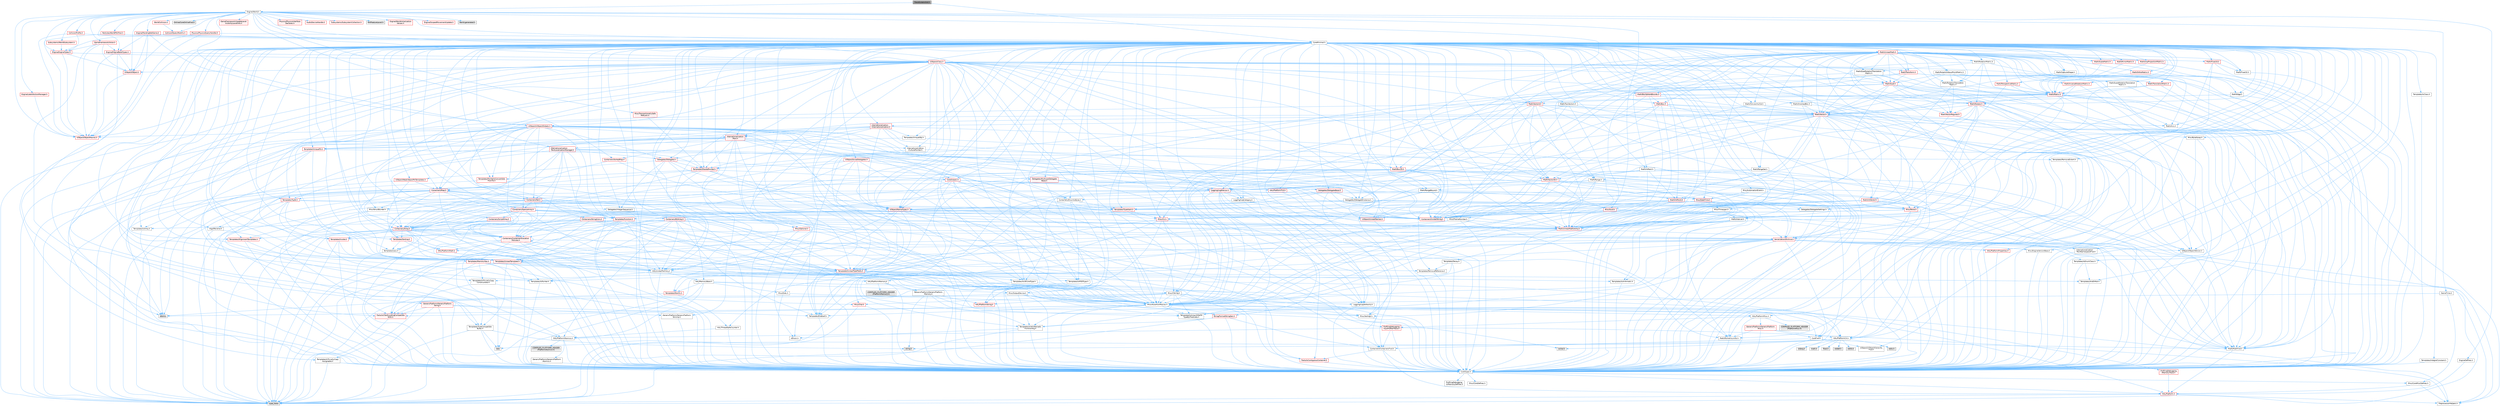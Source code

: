 digraph "TraceScreenshot.h"
{
 // INTERACTIVE_SVG=YES
 // LATEX_PDF_SIZE
  bgcolor="transparent";
  edge [fontname=Helvetica,fontsize=10,labelfontname=Helvetica,labelfontsize=10];
  node [fontname=Helvetica,fontsize=10,shape=box,height=0.2,width=0.4];
  Node1 [id="Node000001",label="TraceScreenshot.h",height=0.2,width=0.4,color="gray40", fillcolor="grey60", style="filled", fontcolor="black",tooltip=" "];
  Node1 -> Node2 [id="edge1_Node000001_Node000002",color="steelblue1",style="solid",tooltip=" "];
  Node2 [id="Node000002",label="CoreMinimal.h",height=0.2,width=0.4,color="grey40", fillcolor="white", style="filled",URL="$d7/d67/CoreMinimal_8h.html",tooltip=" "];
  Node2 -> Node3 [id="edge2_Node000002_Node000003",color="steelblue1",style="solid",tooltip=" "];
  Node3 [id="Node000003",label="CoreTypes.h",height=0.2,width=0.4,color="grey40", fillcolor="white", style="filled",URL="$dc/dec/CoreTypes_8h.html",tooltip=" "];
  Node3 -> Node4 [id="edge3_Node000003_Node000004",color="steelblue1",style="solid",tooltip=" "];
  Node4 [id="Node000004",label="HAL/Platform.h",height=0.2,width=0.4,color="red", fillcolor="#FFF0F0", style="filled",URL="$d9/dd0/Platform_8h.html",tooltip=" "];
  Node4 -> Node7 [id="edge4_Node000004_Node000007",color="steelblue1",style="solid",tooltip=" "];
  Node7 [id="Node000007",label="type_traits",height=0.2,width=0.4,color="grey60", fillcolor="#E0E0E0", style="filled",tooltip=" "];
  Node4 -> Node8 [id="edge5_Node000004_Node000008",color="steelblue1",style="solid",tooltip=" "];
  Node8 [id="Node000008",label="PreprocessorHelpers.h",height=0.2,width=0.4,color="grey40", fillcolor="white", style="filled",URL="$db/ddb/PreprocessorHelpers_8h.html",tooltip=" "];
  Node3 -> Node14 [id="edge6_Node000003_Node000014",color="steelblue1",style="solid",tooltip=" "];
  Node14 [id="Node000014",label="ProfilingDebugging\l/UMemoryDefines.h",height=0.2,width=0.4,color="grey40", fillcolor="white", style="filled",URL="$d2/da2/UMemoryDefines_8h.html",tooltip=" "];
  Node3 -> Node15 [id="edge7_Node000003_Node000015",color="steelblue1",style="solid",tooltip=" "];
  Node15 [id="Node000015",label="Misc/CoreMiscDefines.h",height=0.2,width=0.4,color="grey40", fillcolor="white", style="filled",URL="$da/d38/CoreMiscDefines_8h.html",tooltip=" "];
  Node15 -> Node4 [id="edge8_Node000015_Node000004",color="steelblue1",style="solid",tooltip=" "];
  Node15 -> Node8 [id="edge9_Node000015_Node000008",color="steelblue1",style="solid",tooltip=" "];
  Node3 -> Node16 [id="edge10_Node000003_Node000016",color="steelblue1",style="solid",tooltip=" "];
  Node16 [id="Node000016",label="Misc/CoreDefines.h",height=0.2,width=0.4,color="grey40", fillcolor="white", style="filled",URL="$d3/dd2/CoreDefines_8h.html",tooltip=" "];
  Node2 -> Node17 [id="edge11_Node000002_Node000017",color="steelblue1",style="solid",tooltip=" "];
  Node17 [id="Node000017",label="CoreFwd.h",height=0.2,width=0.4,color="grey40", fillcolor="white", style="filled",URL="$d1/d1e/CoreFwd_8h.html",tooltip=" "];
  Node17 -> Node3 [id="edge12_Node000017_Node000003",color="steelblue1",style="solid",tooltip=" "];
  Node17 -> Node18 [id="edge13_Node000017_Node000018",color="steelblue1",style="solid",tooltip=" "];
  Node18 [id="Node000018",label="Containers/ContainersFwd.h",height=0.2,width=0.4,color="grey40", fillcolor="white", style="filled",URL="$d4/d0a/ContainersFwd_8h.html",tooltip=" "];
  Node18 -> Node4 [id="edge14_Node000018_Node000004",color="steelblue1",style="solid",tooltip=" "];
  Node18 -> Node3 [id="edge15_Node000018_Node000003",color="steelblue1",style="solid",tooltip=" "];
  Node18 -> Node19 [id="edge16_Node000018_Node000019",color="steelblue1",style="solid",tooltip=" "];
  Node19 [id="Node000019",label="Traits/IsContiguousContainer.h",height=0.2,width=0.4,color="red", fillcolor="#FFF0F0", style="filled",URL="$d5/d3c/IsContiguousContainer_8h.html",tooltip=" "];
  Node19 -> Node3 [id="edge17_Node000019_Node000003",color="steelblue1",style="solid",tooltip=" "];
  Node17 -> Node22 [id="edge18_Node000017_Node000022",color="steelblue1",style="solid",tooltip=" "];
  Node22 [id="Node000022",label="Math/MathFwd.h",height=0.2,width=0.4,color="grey40", fillcolor="white", style="filled",URL="$d2/d10/MathFwd_8h.html",tooltip=" "];
  Node22 -> Node4 [id="edge19_Node000022_Node000004",color="steelblue1",style="solid",tooltip=" "];
  Node17 -> Node23 [id="edge20_Node000017_Node000023",color="steelblue1",style="solid",tooltip=" "];
  Node23 [id="Node000023",label="UObject/UObjectHierarchy\lFwd.h",height=0.2,width=0.4,color="grey40", fillcolor="white", style="filled",URL="$d3/d13/UObjectHierarchyFwd_8h.html",tooltip=" "];
  Node2 -> Node23 [id="edge21_Node000002_Node000023",color="steelblue1",style="solid",tooltip=" "];
  Node2 -> Node18 [id="edge22_Node000002_Node000018",color="steelblue1",style="solid",tooltip=" "];
  Node2 -> Node24 [id="edge23_Node000002_Node000024",color="steelblue1",style="solid",tooltip=" "];
  Node24 [id="Node000024",label="Misc/VarArgs.h",height=0.2,width=0.4,color="grey40", fillcolor="white", style="filled",URL="$d5/d6f/VarArgs_8h.html",tooltip=" "];
  Node24 -> Node3 [id="edge24_Node000024_Node000003",color="steelblue1",style="solid",tooltip=" "];
  Node2 -> Node25 [id="edge25_Node000002_Node000025",color="steelblue1",style="solid",tooltip=" "];
  Node25 [id="Node000025",label="Logging/LogVerbosity.h",height=0.2,width=0.4,color="grey40", fillcolor="white", style="filled",URL="$d2/d8f/LogVerbosity_8h.html",tooltip=" "];
  Node25 -> Node3 [id="edge26_Node000025_Node000003",color="steelblue1",style="solid",tooltip=" "];
  Node2 -> Node26 [id="edge27_Node000002_Node000026",color="steelblue1",style="solid",tooltip=" "];
  Node26 [id="Node000026",label="Misc/OutputDevice.h",height=0.2,width=0.4,color="grey40", fillcolor="white", style="filled",URL="$d7/d32/OutputDevice_8h.html",tooltip=" "];
  Node26 -> Node17 [id="edge28_Node000026_Node000017",color="steelblue1",style="solid",tooltip=" "];
  Node26 -> Node3 [id="edge29_Node000026_Node000003",color="steelblue1",style="solid",tooltip=" "];
  Node26 -> Node25 [id="edge30_Node000026_Node000025",color="steelblue1",style="solid",tooltip=" "];
  Node26 -> Node24 [id="edge31_Node000026_Node000024",color="steelblue1",style="solid",tooltip=" "];
  Node26 -> Node27 [id="edge32_Node000026_Node000027",color="steelblue1",style="solid",tooltip=" "];
  Node27 [id="Node000027",label="Templates/IsArrayOrRefOf\lTypeByPredicate.h",height=0.2,width=0.4,color="grey40", fillcolor="white", style="filled",URL="$d6/da1/IsArrayOrRefOfTypeByPredicate_8h.html",tooltip=" "];
  Node27 -> Node3 [id="edge33_Node000027_Node000003",color="steelblue1",style="solid",tooltip=" "];
  Node26 -> Node28 [id="edge34_Node000026_Node000028",color="steelblue1",style="solid",tooltip=" "];
  Node28 [id="Node000028",label="Templates/IsValidVariadic\lFunctionArg.h",height=0.2,width=0.4,color="grey40", fillcolor="white", style="filled",URL="$d0/dc8/IsValidVariadicFunctionArg_8h.html",tooltip=" "];
  Node28 -> Node3 [id="edge35_Node000028_Node000003",color="steelblue1",style="solid",tooltip=" "];
  Node28 -> Node29 [id="edge36_Node000028_Node000029",color="steelblue1",style="solid",tooltip=" "];
  Node29 [id="Node000029",label="IsEnum.h",height=0.2,width=0.4,color="grey40", fillcolor="white", style="filled",URL="$d4/de5/IsEnum_8h.html",tooltip=" "];
  Node28 -> Node7 [id="edge37_Node000028_Node000007",color="steelblue1",style="solid",tooltip=" "];
  Node26 -> Node30 [id="edge38_Node000026_Node000030",color="steelblue1",style="solid",tooltip=" "];
  Node30 [id="Node000030",label="Traits/IsCharEncodingCompatible\lWith.h",height=0.2,width=0.4,color="red", fillcolor="#FFF0F0", style="filled",URL="$df/dd1/IsCharEncodingCompatibleWith_8h.html",tooltip=" "];
  Node30 -> Node7 [id="edge39_Node000030_Node000007",color="steelblue1",style="solid",tooltip=" "];
  Node2 -> Node32 [id="edge40_Node000002_Node000032",color="steelblue1",style="solid",tooltip=" "];
  Node32 [id="Node000032",label="HAL/PlatformCrt.h",height=0.2,width=0.4,color="grey40", fillcolor="white", style="filled",URL="$d8/d75/PlatformCrt_8h.html",tooltip=" "];
  Node32 -> Node33 [id="edge41_Node000032_Node000033",color="steelblue1",style="solid",tooltip=" "];
  Node33 [id="Node000033",label="new",height=0.2,width=0.4,color="grey60", fillcolor="#E0E0E0", style="filled",tooltip=" "];
  Node32 -> Node34 [id="edge42_Node000032_Node000034",color="steelblue1",style="solid",tooltip=" "];
  Node34 [id="Node000034",label="wchar.h",height=0.2,width=0.4,color="grey60", fillcolor="#E0E0E0", style="filled",tooltip=" "];
  Node32 -> Node35 [id="edge43_Node000032_Node000035",color="steelblue1",style="solid",tooltip=" "];
  Node35 [id="Node000035",label="stddef.h",height=0.2,width=0.4,color="grey60", fillcolor="#E0E0E0", style="filled",tooltip=" "];
  Node32 -> Node36 [id="edge44_Node000032_Node000036",color="steelblue1",style="solid",tooltip=" "];
  Node36 [id="Node000036",label="stdlib.h",height=0.2,width=0.4,color="grey60", fillcolor="#E0E0E0", style="filled",tooltip=" "];
  Node32 -> Node37 [id="edge45_Node000032_Node000037",color="steelblue1",style="solid",tooltip=" "];
  Node37 [id="Node000037",label="stdio.h",height=0.2,width=0.4,color="grey60", fillcolor="#E0E0E0", style="filled",tooltip=" "];
  Node32 -> Node38 [id="edge46_Node000032_Node000038",color="steelblue1",style="solid",tooltip=" "];
  Node38 [id="Node000038",label="stdarg.h",height=0.2,width=0.4,color="grey60", fillcolor="#E0E0E0", style="filled",tooltip=" "];
  Node32 -> Node39 [id="edge47_Node000032_Node000039",color="steelblue1",style="solid",tooltip=" "];
  Node39 [id="Node000039",label="math.h",height=0.2,width=0.4,color="grey60", fillcolor="#E0E0E0", style="filled",tooltip=" "];
  Node32 -> Node40 [id="edge48_Node000032_Node000040",color="steelblue1",style="solid",tooltip=" "];
  Node40 [id="Node000040",label="float.h",height=0.2,width=0.4,color="grey60", fillcolor="#E0E0E0", style="filled",tooltip=" "];
  Node32 -> Node41 [id="edge49_Node000032_Node000041",color="steelblue1",style="solid",tooltip=" "];
  Node41 [id="Node000041",label="string.h",height=0.2,width=0.4,color="grey60", fillcolor="#E0E0E0", style="filled",tooltip=" "];
  Node2 -> Node42 [id="edge50_Node000002_Node000042",color="steelblue1",style="solid",tooltip=" "];
  Node42 [id="Node000042",label="HAL/PlatformMisc.h",height=0.2,width=0.4,color="grey40", fillcolor="white", style="filled",URL="$d0/df5/PlatformMisc_8h.html",tooltip=" "];
  Node42 -> Node3 [id="edge51_Node000042_Node000003",color="steelblue1",style="solid",tooltip=" "];
  Node42 -> Node43 [id="edge52_Node000042_Node000043",color="steelblue1",style="solid",tooltip=" "];
  Node43 [id="Node000043",label="GenericPlatform/GenericPlatform\lMisc.h",height=0.2,width=0.4,color="red", fillcolor="#FFF0F0", style="filled",URL="$db/d9a/GenericPlatformMisc_8h.html",tooltip=" "];
  Node43 -> Node17 [id="edge53_Node000043_Node000017",color="steelblue1",style="solid",tooltip=" "];
  Node43 -> Node3 [id="edge54_Node000043_Node000003",color="steelblue1",style="solid",tooltip=" "];
  Node43 -> Node32 [id="edge55_Node000043_Node000032",color="steelblue1",style="solid",tooltip=" "];
  Node43 -> Node47 [id="edge56_Node000043_Node000047",color="steelblue1",style="solid",tooltip=" "];
  Node47 [id="Node000047",label="Math/NumericLimits.h",height=0.2,width=0.4,color="grey40", fillcolor="white", style="filled",URL="$df/d1b/NumericLimits_8h.html",tooltip=" "];
  Node47 -> Node3 [id="edge57_Node000047_Node000003",color="steelblue1",style="solid",tooltip=" "];
  Node42 -> Node52 [id="edge58_Node000042_Node000052",color="steelblue1",style="solid",tooltip=" "];
  Node52 [id="Node000052",label="COMPILED_PLATFORM_HEADER\l(PlatformMisc.h)",height=0.2,width=0.4,color="grey60", fillcolor="#E0E0E0", style="filled",tooltip=" "];
  Node42 -> Node53 [id="edge59_Node000042_Node000053",color="steelblue1",style="solid",tooltip=" "];
  Node53 [id="Node000053",label="ProfilingDebugging\l/CpuProfilerTrace.h",height=0.2,width=0.4,color="red", fillcolor="#FFF0F0", style="filled",URL="$da/dcb/CpuProfilerTrace_8h.html",tooltip=" "];
  Node53 -> Node3 [id="edge60_Node000053_Node000003",color="steelblue1",style="solid",tooltip=" "];
  Node53 -> Node18 [id="edge61_Node000053_Node000018",color="steelblue1",style="solid",tooltip=" "];
  Node53 -> Node54 [id="edge62_Node000053_Node000054",color="steelblue1",style="solid",tooltip=" "];
  Node54 [id="Node000054",label="HAL/PlatformAtomics.h",height=0.2,width=0.4,color="grey40", fillcolor="white", style="filled",URL="$d3/d36/PlatformAtomics_8h.html",tooltip=" "];
  Node54 -> Node3 [id="edge63_Node000054_Node000003",color="steelblue1",style="solid",tooltip=" "];
  Node54 -> Node55 [id="edge64_Node000054_Node000055",color="steelblue1",style="solid",tooltip=" "];
  Node55 [id="Node000055",label="GenericPlatform/GenericPlatform\lAtomics.h",height=0.2,width=0.4,color="grey40", fillcolor="white", style="filled",URL="$da/d72/GenericPlatformAtomics_8h.html",tooltip=" "];
  Node55 -> Node3 [id="edge65_Node000055_Node000003",color="steelblue1",style="solid",tooltip=" "];
  Node54 -> Node56 [id="edge66_Node000054_Node000056",color="steelblue1",style="solid",tooltip=" "];
  Node56 [id="Node000056",label="COMPILED_PLATFORM_HEADER\l(PlatformAtomics.h)",height=0.2,width=0.4,color="grey60", fillcolor="#E0E0E0", style="filled",tooltip=" "];
  Node53 -> Node8 [id="edge67_Node000053_Node000008",color="steelblue1",style="solid",tooltip=" "];
  Node2 -> Node61 [id="edge68_Node000002_Node000061",color="steelblue1",style="solid",tooltip=" "];
  Node61 [id="Node000061",label="Misc/AssertionMacros.h",height=0.2,width=0.4,color="grey40", fillcolor="white", style="filled",URL="$d0/dfa/AssertionMacros_8h.html",tooltip=" "];
  Node61 -> Node3 [id="edge69_Node000061_Node000003",color="steelblue1",style="solid",tooltip=" "];
  Node61 -> Node4 [id="edge70_Node000061_Node000004",color="steelblue1",style="solid",tooltip=" "];
  Node61 -> Node42 [id="edge71_Node000061_Node000042",color="steelblue1",style="solid",tooltip=" "];
  Node61 -> Node8 [id="edge72_Node000061_Node000008",color="steelblue1",style="solid",tooltip=" "];
  Node61 -> Node62 [id="edge73_Node000061_Node000062",color="steelblue1",style="solid",tooltip=" "];
  Node62 [id="Node000062",label="Templates/EnableIf.h",height=0.2,width=0.4,color="grey40", fillcolor="white", style="filled",URL="$d7/d60/EnableIf_8h.html",tooltip=" "];
  Node62 -> Node3 [id="edge74_Node000062_Node000003",color="steelblue1",style="solid",tooltip=" "];
  Node61 -> Node27 [id="edge75_Node000061_Node000027",color="steelblue1",style="solid",tooltip=" "];
  Node61 -> Node28 [id="edge76_Node000061_Node000028",color="steelblue1",style="solid",tooltip=" "];
  Node61 -> Node30 [id="edge77_Node000061_Node000030",color="steelblue1",style="solid",tooltip=" "];
  Node61 -> Node24 [id="edge78_Node000061_Node000024",color="steelblue1",style="solid",tooltip=" "];
  Node61 -> Node63 [id="edge79_Node000061_Node000063",color="steelblue1",style="solid",tooltip=" "];
  Node63 [id="Node000063",label="String/FormatStringSan.h",height=0.2,width=0.4,color="red", fillcolor="#FFF0F0", style="filled",URL="$d3/d8b/FormatStringSan_8h.html",tooltip=" "];
  Node63 -> Node7 [id="edge80_Node000063_Node000007",color="steelblue1",style="solid",tooltip=" "];
  Node63 -> Node3 [id="edge81_Node000063_Node000003",color="steelblue1",style="solid",tooltip=" "];
  Node63 -> Node28 [id="edge82_Node000063_Node000028",color="steelblue1",style="solid",tooltip=" "];
  Node63 -> Node18 [id="edge83_Node000063_Node000018",color="steelblue1",style="solid",tooltip=" "];
  Node61 -> Node69 [id="edge84_Node000061_Node000069",color="steelblue1",style="solid",tooltip=" "];
  Node69 [id="Node000069",label="atomic",height=0.2,width=0.4,color="grey60", fillcolor="#E0E0E0", style="filled",tooltip=" "];
  Node2 -> Node70 [id="edge85_Node000002_Node000070",color="steelblue1",style="solid",tooltip=" "];
  Node70 [id="Node000070",label="Templates/IsPointer.h",height=0.2,width=0.4,color="grey40", fillcolor="white", style="filled",URL="$d7/d05/IsPointer_8h.html",tooltip=" "];
  Node70 -> Node3 [id="edge86_Node000070_Node000003",color="steelblue1",style="solid",tooltip=" "];
  Node2 -> Node71 [id="edge87_Node000002_Node000071",color="steelblue1",style="solid",tooltip=" "];
  Node71 [id="Node000071",label="HAL/PlatformMemory.h",height=0.2,width=0.4,color="grey40", fillcolor="white", style="filled",URL="$de/d68/PlatformMemory_8h.html",tooltip=" "];
  Node71 -> Node3 [id="edge88_Node000071_Node000003",color="steelblue1",style="solid",tooltip=" "];
  Node71 -> Node72 [id="edge89_Node000071_Node000072",color="steelblue1",style="solid",tooltip=" "];
  Node72 [id="Node000072",label="GenericPlatform/GenericPlatform\lMemory.h",height=0.2,width=0.4,color="grey40", fillcolor="white", style="filled",URL="$dd/d22/GenericPlatformMemory_8h.html",tooltip=" "];
  Node72 -> Node17 [id="edge90_Node000072_Node000017",color="steelblue1",style="solid",tooltip=" "];
  Node72 -> Node3 [id="edge91_Node000072_Node000003",color="steelblue1",style="solid",tooltip=" "];
  Node72 -> Node73 [id="edge92_Node000072_Node000073",color="steelblue1",style="solid",tooltip=" "];
  Node73 [id="Node000073",label="HAL/PlatformString.h",height=0.2,width=0.4,color="red", fillcolor="#FFF0F0", style="filled",URL="$db/db5/PlatformString_8h.html",tooltip=" "];
  Node73 -> Node3 [id="edge93_Node000073_Node000003",color="steelblue1",style="solid",tooltip=" "];
  Node72 -> Node41 [id="edge94_Node000072_Node000041",color="steelblue1",style="solid",tooltip=" "];
  Node72 -> Node34 [id="edge95_Node000072_Node000034",color="steelblue1",style="solid",tooltip=" "];
  Node71 -> Node75 [id="edge96_Node000071_Node000075",color="steelblue1",style="solid",tooltip=" "];
  Node75 [id="Node000075",label="COMPILED_PLATFORM_HEADER\l(PlatformMemory.h)",height=0.2,width=0.4,color="grey60", fillcolor="#E0E0E0", style="filled",tooltip=" "];
  Node2 -> Node54 [id="edge97_Node000002_Node000054",color="steelblue1",style="solid",tooltip=" "];
  Node2 -> Node76 [id="edge98_Node000002_Node000076",color="steelblue1",style="solid",tooltip=" "];
  Node76 [id="Node000076",label="Misc/Exec.h",height=0.2,width=0.4,color="grey40", fillcolor="white", style="filled",URL="$de/ddb/Exec_8h.html",tooltip=" "];
  Node76 -> Node3 [id="edge99_Node000076_Node000003",color="steelblue1",style="solid",tooltip=" "];
  Node76 -> Node61 [id="edge100_Node000076_Node000061",color="steelblue1",style="solid",tooltip=" "];
  Node2 -> Node77 [id="edge101_Node000002_Node000077",color="steelblue1",style="solid",tooltip=" "];
  Node77 [id="Node000077",label="HAL/MemoryBase.h",height=0.2,width=0.4,color="grey40", fillcolor="white", style="filled",URL="$d6/d9f/MemoryBase_8h.html",tooltip=" "];
  Node77 -> Node3 [id="edge102_Node000077_Node000003",color="steelblue1",style="solid",tooltip=" "];
  Node77 -> Node54 [id="edge103_Node000077_Node000054",color="steelblue1",style="solid",tooltip=" "];
  Node77 -> Node32 [id="edge104_Node000077_Node000032",color="steelblue1",style="solid",tooltip=" "];
  Node77 -> Node76 [id="edge105_Node000077_Node000076",color="steelblue1",style="solid",tooltip=" "];
  Node77 -> Node26 [id="edge106_Node000077_Node000026",color="steelblue1",style="solid",tooltip=" "];
  Node77 -> Node78 [id="edge107_Node000077_Node000078",color="steelblue1",style="solid",tooltip=" "];
  Node78 [id="Node000078",label="Templates/Atomic.h",height=0.2,width=0.4,color="red", fillcolor="#FFF0F0", style="filled",URL="$d3/d91/Atomic_8h.html",tooltip=" "];
  Node78 -> Node79 [id="edge108_Node000078_Node000079",color="steelblue1",style="solid",tooltip=" "];
  Node79 [id="Node000079",label="HAL/ThreadSafeCounter.h",height=0.2,width=0.4,color="grey40", fillcolor="white", style="filled",URL="$dc/dc9/ThreadSafeCounter_8h.html",tooltip=" "];
  Node79 -> Node3 [id="edge109_Node000079_Node000003",color="steelblue1",style="solid",tooltip=" "];
  Node79 -> Node54 [id="edge110_Node000079_Node000054",color="steelblue1",style="solid",tooltip=" "];
  Node78 -> Node69 [id="edge111_Node000078_Node000069",color="steelblue1",style="solid",tooltip=" "];
  Node2 -> Node87 [id="edge112_Node000002_Node000087",color="steelblue1",style="solid",tooltip=" "];
  Node87 [id="Node000087",label="HAL/UnrealMemory.h",height=0.2,width=0.4,color="grey40", fillcolor="white", style="filled",URL="$d9/d96/UnrealMemory_8h.html",tooltip=" "];
  Node87 -> Node3 [id="edge113_Node000087_Node000003",color="steelblue1",style="solid",tooltip=" "];
  Node87 -> Node72 [id="edge114_Node000087_Node000072",color="steelblue1",style="solid",tooltip=" "];
  Node87 -> Node77 [id="edge115_Node000087_Node000077",color="steelblue1",style="solid",tooltip=" "];
  Node87 -> Node71 [id="edge116_Node000087_Node000071",color="steelblue1",style="solid",tooltip=" "];
  Node87 -> Node88 [id="edge117_Node000087_Node000088",color="steelblue1",style="solid",tooltip=" "];
  Node88 [id="Node000088",label="ProfilingDebugging\l/MemoryTrace.h",height=0.2,width=0.4,color="red", fillcolor="#FFF0F0", style="filled",URL="$da/dd7/MemoryTrace_8h.html",tooltip=" "];
  Node88 -> Node4 [id="edge118_Node000088_Node000004",color="steelblue1",style="solid",tooltip=" "];
  Node87 -> Node70 [id="edge119_Node000087_Node000070",color="steelblue1",style="solid",tooltip=" "];
  Node2 -> Node89 [id="edge120_Node000002_Node000089",color="steelblue1",style="solid",tooltip=" "];
  Node89 [id="Node000089",label="Templates/IsArithmetic.h",height=0.2,width=0.4,color="grey40", fillcolor="white", style="filled",URL="$d2/d5d/IsArithmetic_8h.html",tooltip=" "];
  Node89 -> Node3 [id="edge121_Node000089_Node000003",color="steelblue1",style="solid",tooltip=" "];
  Node2 -> Node83 [id="edge122_Node000002_Node000083",color="steelblue1",style="solid",tooltip=" "];
  Node83 [id="Node000083",label="Templates/AndOrNot.h",height=0.2,width=0.4,color="grey40", fillcolor="white", style="filled",URL="$db/d0a/AndOrNot_8h.html",tooltip=" "];
  Node83 -> Node3 [id="edge123_Node000083_Node000003",color="steelblue1",style="solid",tooltip=" "];
  Node2 -> Node90 [id="edge124_Node000002_Node000090",color="steelblue1",style="solid",tooltip=" "];
  Node90 [id="Node000090",label="Templates/IsPODType.h",height=0.2,width=0.4,color="grey40", fillcolor="white", style="filled",URL="$d7/db1/IsPODType_8h.html",tooltip=" "];
  Node90 -> Node3 [id="edge125_Node000090_Node000003",color="steelblue1",style="solid",tooltip=" "];
  Node2 -> Node91 [id="edge126_Node000002_Node000091",color="steelblue1",style="solid",tooltip=" "];
  Node91 [id="Node000091",label="Templates/IsUECoreType.h",height=0.2,width=0.4,color="grey40", fillcolor="white", style="filled",URL="$d1/db8/IsUECoreType_8h.html",tooltip=" "];
  Node91 -> Node3 [id="edge127_Node000091_Node000003",color="steelblue1",style="solid",tooltip=" "];
  Node91 -> Node7 [id="edge128_Node000091_Node000007",color="steelblue1",style="solid",tooltip=" "];
  Node2 -> Node84 [id="edge129_Node000002_Node000084",color="steelblue1",style="solid",tooltip=" "];
  Node84 [id="Node000084",label="Templates/IsTriviallyCopy\lConstructible.h",height=0.2,width=0.4,color="grey40", fillcolor="white", style="filled",URL="$d3/d78/IsTriviallyCopyConstructible_8h.html",tooltip=" "];
  Node84 -> Node3 [id="edge130_Node000084_Node000003",color="steelblue1",style="solid",tooltip=" "];
  Node84 -> Node7 [id="edge131_Node000084_Node000007",color="steelblue1",style="solid",tooltip=" "];
  Node2 -> Node92 [id="edge132_Node000002_Node000092",color="steelblue1",style="solid",tooltip=" "];
  Node92 [id="Node000092",label="Templates/UnrealTypeTraits.h",height=0.2,width=0.4,color="red", fillcolor="#FFF0F0", style="filled",URL="$d2/d2d/UnrealTypeTraits_8h.html",tooltip=" "];
  Node92 -> Node3 [id="edge133_Node000092_Node000003",color="steelblue1",style="solid",tooltip=" "];
  Node92 -> Node70 [id="edge134_Node000092_Node000070",color="steelblue1",style="solid",tooltip=" "];
  Node92 -> Node61 [id="edge135_Node000092_Node000061",color="steelblue1",style="solid",tooltip=" "];
  Node92 -> Node83 [id="edge136_Node000092_Node000083",color="steelblue1",style="solid",tooltip=" "];
  Node92 -> Node62 [id="edge137_Node000092_Node000062",color="steelblue1",style="solid",tooltip=" "];
  Node92 -> Node89 [id="edge138_Node000092_Node000089",color="steelblue1",style="solid",tooltip=" "];
  Node92 -> Node29 [id="edge139_Node000092_Node000029",color="steelblue1",style="solid",tooltip=" "];
  Node92 -> Node90 [id="edge140_Node000092_Node000090",color="steelblue1",style="solid",tooltip=" "];
  Node92 -> Node91 [id="edge141_Node000092_Node000091",color="steelblue1",style="solid",tooltip=" "];
  Node92 -> Node84 [id="edge142_Node000092_Node000084",color="steelblue1",style="solid",tooltip=" "];
  Node2 -> Node62 [id="edge143_Node000002_Node000062",color="steelblue1",style="solid",tooltip=" "];
  Node2 -> Node94 [id="edge144_Node000002_Node000094",color="steelblue1",style="solid",tooltip=" "];
  Node94 [id="Node000094",label="Templates/RemoveReference.h",height=0.2,width=0.4,color="grey40", fillcolor="white", style="filled",URL="$da/dbe/RemoveReference_8h.html",tooltip=" "];
  Node94 -> Node3 [id="edge145_Node000094_Node000003",color="steelblue1",style="solid",tooltip=" "];
  Node2 -> Node95 [id="edge146_Node000002_Node000095",color="steelblue1",style="solid",tooltip=" "];
  Node95 [id="Node000095",label="Templates/IntegralConstant.h",height=0.2,width=0.4,color="grey40", fillcolor="white", style="filled",URL="$db/d1b/IntegralConstant_8h.html",tooltip=" "];
  Node95 -> Node3 [id="edge147_Node000095_Node000003",color="steelblue1",style="solid",tooltip=" "];
  Node2 -> Node96 [id="edge148_Node000002_Node000096",color="steelblue1",style="solid",tooltip=" "];
  Node96 [id="Node000096",label="Templates/IsClass.h",height=0.2,width=0.4,color="grey40", fillcolor="white", style="filled",URL="$db/dcb/IsClass_8h.html",tooltip=" "];
  Node96 -> Node3 [id="edge149_Node000096_Node000003",color="steelblue1",style="solid",tooltip=" "];
  Node2 -> Node97 [id="edge150_Node000002_Node000097",color="steelblue1",style="solid",tooltip=" "];
  Node97 [id="Node000097",label="Templates/TypeCompatible\lBytes.h",height=0.2,width=0.4,color="grey40", fillcolor="white", style="filled",URL="$df/d0a/TypeCompatibleBytes_8h.html",tooltip=" "];
  Node97 -> Node3 [id="edge151_Node000097_Node000003",color="steelblue1",style="solid",tooltip=" "];
  Node97 -> Node41 [id="edge152_Node000097_Node000041",color="steelblue1",style="solid",tooltip=" "];
  Node97 -> Node33 [id="edge153_Node000097_Node000033",color="steelblue1",style="solid",tooltip=" "];
  Node97 -> Node7 [id="edge154_Node000097_Node000007",color="steelblue1",style="solid",tooltip=" "];
  Node2 -> Node19 [id="edge155_Node000002_Node000019",color="steelblue1",style="solid",tooltip=" "];
  Node2 -> Node98 [id="edge156_Node000002_Node000098",color="steelblue1",style="solid",tooltip=" "];
  Node98 [id="Node000098",label="Templates/UnrealTemplate.h",height=0.2,width=0.4,color="red", fillcolor="#FFF0F0", style="filled",URL="$d4/d24/UnrealTemplate_8h.html",tooltip=" "];
  Node98 -> Node3 [id="edge157_Node000098_Node000003",color="steelblue1",style="solid",tooltip=" "];
  Node98 -> Node70 [id="edge158_Node000098_Node000070",color="steelblue1",style="solid",tooltip=" "];
  Node98 -> Node87 [id="edge159_Node000098_Node000087",color="steelblue1",style="solid",tooltip=" "];
  Node98 -> Node92 [id="edge160_Node000098_Node000092",color="steelblue1",style="solid",tooltip=" "];
  Node98 -> Node94 [id="edge161_Node000098_Node000094",color="steelblue1",style="solid",tooltip=" "];
  Node98 -> Node97 [id="edge162_Node000098_Node000097",color="steelblue1",style="solid",tooltip=" "];
  Node98 -> Node19 [id="edge163_Node000098_Node000019",color="steelblue1",style="solid",tooltip=" "];
  Node98 -> Node7 [id="edge164_Node000098_Node000007",color="steelblue1",style="solid",tooltip=" "];
  Node2 -> Node47 [id="edge165_Node000002_Node000047",color="steelblue1",style="solid",tooltip=" "];
  Node2 -> Node102 [id="edge166_Node000002_Node000102",color="steelblue1",style="solid",tooltip=" "];
  Node102 [id="Node000102",label="HAL/PlatformMath.h",height=0.2,width=0.4,color="red", fillcolor="#FFF0F0", style="filled",URL="$dc/d53/PlatformMath_8h.html",tooltip=" "];
  Node102 -> Node3 [id="edge167_Node000102_Node000003",color="steelblue1",style="solid",tooltip=" "];
  Node2 -> Node85 [id="edge168_Node000002_Node000085",color="steelblue1",style="solid",tooltip=" "];
  Node85 [id="Node000085",label="Templates/IsTriviallyCopy\lAssignable.h",height=0.2,width=0.4,color="grey40", fillcolor="white", style="filled",URL="$d2/df2/IsTriviallyCopyAssignable_8h.html",tooltip=" "];
  Node85 -> Node3 [id="edge169_Node000085_Node000003",color="steelblue1",style="solid",tooltip=" "];
  Node85 -> Node7 [id="edge170_Node000085_Node000007",color="steelblue1",style="solid",tooltip=" "];
  Node2 -> Node110 [id="edge171_Node000002_Node000110",color="steelblue1",style="solid",tooltip=" "];
  Node110 [id="Node000110",label="Templates/MemoryOps.h",height=0.2,width=0.4,color="red", fillcolor="#FFF0F0", style="filled",URL="$db/dea/MemoryOps_8h.html",tooltip=" "];
  Node110 -> Node3 [id="edge172_Node000110_Node000003",color="steelblue1",style="solid",tooltip=" "];
  Node110 -> Node87 [id="edge173_Node000110_Node000087",color="steelblue1",style="solid",tooltip=" "];
  Node110 -> Node85 [id="edge174_Node000110_Node000085",color="steelblue1",style="solid",tooltip=" "];
  Node110 -> Node84 [id="edge175_Node000110_Node000084",color="steelblue1",style="solid",tooltip=" "];
  Node110 -> Node92 [id="edge176_Node000110_Node000092",color="steelblue1",style="solid",tooltip=" "];
  Node110 -> Node33 [id="edge177_Node000110_Node000033",color="steelblue1",style="solid",tooltip=" "];
  Node110 -> Node7 [id="edge178_Node000110_Node000007",color="steelblue1",style="solid",tooltip=" "];
  Node2 -> Node111 [id="edge179_Node000002_Node000111",color="steelblue1",style="solid",tooltip=" "];
  Node111 [id="Node000111",label="Containers/ContainerAllocation\lPolicies.h",height=0.2,width=0.4,color="red", fillcolor="#FFF0F0", style="filled",URL="$d7/dff/ContainerAllocationPolicies_8h.html",tooltip=" "];
  Node111 -> Node3 [id="edge180_Node000111_Node000003",color="steelblue1",style="solid",tooltip=" "];
  Node111 -> Node111 [id="edge181_Node000111_Node000111",color="steelblue1",style="solid",tooltip=" "];
  Node111 -> Node102 [id="edge182_Node000111_Node000102",color="steelblue1",style="solid",tooltip=" "];
  Node111 -> Node87 [id="edge183_Node000111_Node000087",color="steelblue1",style="solid",tooltip=" "];
  Node111 -> Node47 [id="edge184_Node000111_Node000047",color="steelblue1",style="solid",tooltip=" "];
  Node111 -> Node61 [id="edge185_Node000111_Node000061",color="steelblue1",style="solid",tooltip=" "];
  Node111 -> Node110 [id="edge186_Node000111_Node000110",color="steelblue1",style="solid",tooltip=" "];
  Node111 -> Node97 [id="edge187_Node000111_Node000097",color="steelblue1",style="solid",tooltip=" "];
  Node111 -> Node7 [id="edge188_Node000111_Node000007",color="steelblue1",style="solid",tooltip=" "];
  Node2 -> Node114 [id="edge189_Node000002_Node000114",color="steelblue1",style="solid",tooltip=" "];
  Node114 [id="Node000114",label="Templates/IsEnumClass.h",height=0.2,width=0.4,color="grey40", fillcolor="white", style="filled",URL="$d7/d15/IsEnumClass_8h.html",tooltip=" "];
  Node114 -> Node3 [id="edge190_Node000114_Node000003",color="steelblue1",style="solid",tooltip=" "];
  Node114 -> Node83 [id="edge191_Node000114_Node000083",color="steelblue1",style="solid",tooltip=" "];
  Node2 -> Node115 [id="edge192_Node000002_Node000115",color="steelblue1",style="solid",tooltip=" "];
  Node115 [id="Node000115",label="HAL/PlatformProperties.h",height=0.2,width=0.4,color="red", fillcolor="#FFF0F0", style="filled",URL="$d9/db0/PlatformProperties_8h.html",tooltip=" "];
  Node115 -> Node3 [id="edge193_Node000115_Node000003",color="steelblue1",style="solid",tooltip=" "];
  Node2 -> Node118 [id="edge194_Node000002_Node000118",color="steelblue1",style="solid",tooltip=" "];
  Node118 [id="Node000118",label="Misc/EngineVersionBase.h",height=0.2,width=0.4,color="grey40", fillcolor="white", style="filled",URL="$d5/d2b/EngineVersionBase_8h.html",tooltip=" "];
  Node118 -> Node3 [id="edge195_Node000118_Node000003",color="steelblue1",style="solid",tooltip=" "];
  Node2 -> Node119 [id="edge196_Node000002_Node000119",color="steelblue1",style="solid",tooltip=" "];
  Node119 [id="Node000119",label="Internationalization\l/TextNamespaceFwd.h",height=0.2,width=0.4,color="grey40", fillcolor="white", style="filled",URL="$d8/d97/TextNamespaceFwd_8h.html",tooltip=" "];
  Node119 -> Node3 [id="edge197_Node000119_Node000003",color="steelblue1",style="solid",tooltip=" "];
  Node2 -> Node120 [id="edge198_Node000002_Node000120",color="steelblue1",style="solid",tooltip=" "];
  Node120 [id="Node000120",label="Serialization/Archive.h",height=0.2,width=0.4,color="red", fillcolor="#FFF0F0", style="filled",URL="$d7/d3b/Archive_8h.html",tooltip=" "];
  Node120 -> Node17 [id="edge199_Node000120_Node000017",color="steelblue1",style="solid",tooltip=" "];
  Node120 -> Node3 [id="edge200_Node000120_Node000003",color="steelblue1",style="solid",tooltip=" "];
  Node120 -> Node115 [id="edge201_Node000120_Node000115",color="steelblue1",style="solid",tooltip=" "];
  Node120 -> Node119 [id="edge202_Node000120_Node000119",color="steelblue1",style="solid",tooltip=" "];
  Node120 -> Node22 [id="edge203_Node000120_Node000022",color="steelblue1",style="solid",tooltip=" "];
  Node120 -> Node61 [id="edge204_Node000120_Node000061",color="steelblue1",style="solid",tooltip=" "];
  Node120 -> Node118 [id="edge205_Node000120_Node000118",color="steelblue1",style="solid",tooltip=" "];
  Node120 -> Node24 [id="edge206_Node000120_Node000024",color="steelblue1",style="solid",tooltip=" "];
  Node120 -> Node62 [id="edge207_Node000120_Node000062",color="steelblue1",style="solid",tooltip=" "];
  Node120 -> Node27 [id="edge208_Node000120_Node000027",color="steelblue1",style="solid",tooltip=" "];
  Node120 -> Node114 [id="edge209_Node000120_Node000114",color="steelblue1",style="solid",tooltip=" "];
  Node120 -> Node28 [id="edge210_Node000120_Node000028",color="steelblue1",style="solid",tooltip=" "];
  Node120 -> Node98 [id="edge211_Node000120_Node000098",color="steelblue1",style="solid",tooltip=" "];
  Node120 -> Node30 [id="edge212_Node000120_Node000030",color="steelblue1",style="solid",tooltip=" "];
  Node120 -> Node123 [id="edge213_Node000120_Node000123",color="steelblue1",style="solid",tooltip=" "];
  Node123 [id="Node000123",label="UObject/ObjectVersion.h",height=0.2,width=0.4,color="grey40", fillcolor="white", style="filled",URL="$da/d63/ObjectVersion_8h.html",tooltip=" "];
  Node123 -> Node3 [id="edge214_Node000123_Node000003",color="steelblue1",style="solid",tooltip=" "];
  Node2 -> Node124 [id="edge215_Node000002_Node000124",color="steelblue1",style="solid",tooltip=" "];
  Node124 [id="Node000124",label="Templates/Less.h",height=0.2,width=0.4,color="grey40", fillcolor="white", style="filled",URL="$de/dc8/Less_8h.html",tooltip=" "];
  Node124 -> Node3 [id="edge216_Node000124_Node000003",color="steelblue1",style="solid",tooltip=" "];
  Node124 -> Node98 [id="edge217_Node000124_Node000098",color="steelblue1",style="solid",tooltip=" "];
  Node2 -> Node125 [id="edge218_Node000002_Node000125",color="steelblue1",style="solid",tooltip=" "];
  Node125 [id="Node000125",label="Templates/Sorting.h",height=0.2,width=0.4,color="red", fillcolor="#FFF0F0", style="filled",URL="$d3/d9e/Sorting_8h.html",tooltip=" "];
  Node125 -> Node3 [id="edge219_Node000125_Node000003",color="steelblue1",style="solid",tooltip=" "];
  Node125 -> Node102 [id="edge220_Node000125_Node000102",color="steelblue1",style="solid",tooltip=" "];
  Node125 -> Node124 [id="edge221_Node000125_Node000124",color="steelblue1",style="solid",tooltip=" "];
  Node2 -> Node136 [id="edge222_Node000002_Node000136",color="steelblue1",style="solid",tooltip=" "];
  Node136 [id="Node000136",label="Misc/Char.h",height=0.2,width=0.4,color="red", fillcolor="#FFF0F0", style="filled",URL="$d0/d58/Char_8h.html",tooltip=" "];
  Node136 -> Node3 [id="edge223_Node000136_Node000003",color="steelblue1",style="solid",tooltip=" "];
  Node136 -> Node7 [id="edge224_Node000136_Node000007",color="steelblue1",style="solid",tooltip=" "];
  Node2 -> Node139 [id="edge225_Node000002_Node000139",color="steelblue1",style="solid",tooltip=" "];
  Node139 [id="Node000139",label="GenericPlatform/GenericPlatform\lStricmp.h",height=0.2,width=0.4,color="grey40", fillcolor="white", style="filled",URL="$d2/d86/GenericPlatformStricmp_8h.html",tooltip=" "];
  Node139 -> Node3 [id="edge226_Node000139_Node000003",color="steelblue1",style="solid",tooltip=" "];
  Node2 -> Node140 [id="edge227_Node000002_Node000140",color="steelblue1",style="solid",tooltip=" "];
  Node140 [id="Node000140",label="GenericPlatform/GenericPlatform\lString.h",height=0.2,width=0.4,color="red", fillcolor="#FFF0F0", style="filled",URL="$dd/d20/GenericPlatformString_8h.html",tooltip=" "];
  Node140 -> Node3 [id="edge228_Node000140_Node000003",color="steelblue1",style="solid",tooltip=" "];
  Node140 -> Node139 [id="edge229_Node000140_Node000139",color="steelblue1",style="solid",tooltip=" "];
  Node140 -> Node62 [id="edge230_Node000140_Node000062",color="steelblue1",style="solid",tooltip=" "];
  Node140 -> Node30 [id="edge231_Node000140_Node000030",color="steelblue1",style="solid",tooltip=" "];
  Node140 -> Node7 [id="edge232_Node000140_Node000007",color="steelblue1",style="solid",tooltip=" "];
  Node2 -> Node73 [id="edge233_Node000002_Node000073",color="steelblue1",style="solid",tooltip=" "];
  Node2 -> Node143 [id="edge234_Node000002_Node000143",color="steelblue1",style="solid",tooltip=" "];
  Node143 [id="Node000143",label="Misc/CString.h",height=0.2,width=0.4,color="grey40", fillcolor="white", style="filled",URL="$d2/d49/CString_8h.html",tooltip=" "];
  Node143 -> Node3 [id="edge235_Node000143_Node000003",color="steelblue1",style="solid",tooltip=" "];
  Node143 -> Node32 [id="edge236_Node000143_Node000032",color="steelblue1",style="solid",tooltip=" "];
  Node143 -> Node73 [id="edge237_Node000143_Node000073",color="steelblue1",style="solid",tooltip=" "];
  Node143 -> Node61 [id="edge238_Node000143_Node000061",color="steelblue1",style="solid",tooltip=" "];
  Node143 -> Node136 [id="edge239_Node000143_Node000136",color="steelblue1",style="solid",tooltip=" "];
  Node143 -> Node24 [id="edge240_Node000143_Node000024",color="steelblue1",style="solid",tooltip=" "];
  Node143 -> Node27 [id="edge241_Node000143_Node000027",color="steelblue1",style="solid",tooltip=" "];
  Node143 -> Node28 [id="edge242_Node000143_Node000028",color="steelblue1",style="solid",tooltip=" "];
  Node143 -> Node30 [id="edge243_Node000143_Node000030",color="steelblue1",style="solid",tooltip=" "];
  Node2 -> Node144 [id="edge244_Node000002_Node000144",color="steelblue1",style="solid",tooltip=" "];
  Node144 [id="Node000144",label="Misc/Crc.h",height=0.2,width=0.4,color="red", fillcolor="#FFF0F0", style="filled",URL="$d4/dd2/Crc_8h.html",tooltip=" "];
  Node144 -> Node3 [id="edge245_Node000144_Node000003",color="steelblue1",style="solid",tooltip=" "];
  Node144 -> Node73 [id="edge246_Node000144_Node000073",color="steelblue1",style="solid",tooltip=" "];
  Node144 -> Node61 [id="edge247_Node000144_Node000061",color="steelblue1",style="solid",tooltip=" "];
  Node144 -> Node143 [id="edge248_Node000144_Node000143",color="steelblue1",style="solid",tooltip=" "];
  Node144 -> Node136 [id="edge249_Node000144_Node000136",color="steelblue1",style="solid",tooltip=" "];
  Node144 -> Node92 [id="edge250_Node000144_Node000092",color="steelblue1",style="solid",tooltip=" "];
  Node2 -> Node135 [id="edge251_Node000002_Node000135",color="steelblue1",style="solid",tooltip=" "];
  Node135 [id="Node000135",label="Math/UnrealMathUtility.h",height=0.2,width=0.4,color="red", fillcolor="#FFF0F0", style="filled",URL="$db/db8/UnrealMathUtility_8h.html",tooltip=" "];
  Node135 -> Node3 [id="edge252_Node000135_Node000003",color="steelblue1",style="solid",tooltip=" "];
  Node135 -> Node61 [id="edge253_Node000135_Node000061",color="steelblue1",style="solid",tooltip=" "];
  Node135 -> Node102 [id="edge254_Node000135_Node000102",color="steelblue1",style="solid",tooltip=" "];
  Node135 -> Node22 [id="edge255_Node000135_Node000022",color="steelblue1",style="solid",tooltip=" "];
  Node2 -> Node145 [id="edge256_Node000002_Node000145",color="steelblue1",style="solid",tooltip=" "];
  Node145 [id="Node000145",label="Containers/UnrealString.h",height=0.2,width=0.4,color="red", fillcolor="#FFF0F0", style="filled",URL="$d5/dba/UnrealString_8h.html",tooltip=" "];
  Node2 -> Node149 [id="edge257_Node000002_Node000149",color="steelblue1",style="solid",tooltip=" "];
  Node149 [id="Node000149",label="Containers/Array.h",height=0.2,width=0.4,color="red", fillcolor="#FFF0F0", style="filled",URL="$df/dd0/Array_8h.html",tooltip=" "];
  Node149 -> Node3 [id="edge258_Node000149_Node000003",color="steelblue1",style="solid",tooltip=" "];
  Node149 -> Node61 [id="edge259_Node000149_Node000061",color="steelblue1",style="solid",tooltip=" "];
  Node149 -> Node87 [id="edge260_Node000149_Node000087",color="steelblue1",style="solid",tooltip=" "];
  Node149 -> Node92 [id="edge261_Node000149_Node000092",color="steelblue1",style="solid",tooltip=" "];
  Node149 -> Node98 [id="edge262_Node000149_Node000098",color="steelblue1",style="solid",tooltip=" "];
  Node149 -> Node111 [id="edge263_Node000149_Node000111",color="steelblue1",style="solid",tooltip=" "];
  Node149 -> Node120 [id="edge264_Node000149_Node000120",color="steelblue1",style="solid",tooltip=" "];
  Node149 -> Node128 [id="edge265_Node000149_Node000128",color="steelblue1",style="solid",tooltip=" "];
  Node128 [id="Node000128",label="Templates/Invoke.h",height=0.2,width=0.4,color="red", fillcolor="#FFF0F0", style="filled",URL="$d7/deb/Invoke_8h.html",tooltip=" "];
  Node128 -> Node3 [id="edge266_Node000128_Node000003",color="steelblue1",style="solid",tooltip=" "];
  Node128 -> Node98 [id="edge267_Node000128_Node000098",color="steelblue1",style="solid",tooltip=" "];
  Node128 -> Node7 [id="edge268_Node000128_Node000007",color="steelblue1",style="solid",tooltip=" "];
  Node149 -> Node124 [id="edge269_Node000149_Node000124",color="steelblue1",style="solid",tooltip=" "];
  Node149 -> Node125 [id="edge270_Node000149_Node000125",color="steelblue1",style="solid",tooltip=" "];
  Node149 -> Node172 [id="edge271_Node000149_Node000172",color="steelblue1",style="solid",tooltip=" "];
  Node172 [id="Node000172",label="Templates/AlignmentTemplates.h",height=0.2,width=0.4,color="red", fillcolor="#FFF0F0", style="filled",URL="$dd/d32/AlignmentTemplates_8h.html",tooltip=" "];
  Node172 -> Node3 [id="edge272_Node000172_Node000003",color="steelblue1",style="solid",tooltip=" "];
  Node172 -> Node70 [id="edge273_Node000172_Node000070",color="steelblue1",style="solid",tooltip=" "];
  Node149 -> Node7 [id="edge274_Node000149_Node000007",color="steelblue1",style="solid",tooltip=" "];
  Node2 -> Node173 [id="edge275_Node000002_Node000173",color="steelblue1",style="solid",tooltip=" "];
  Node173 [id="Node000173",label="Misc/FrameNumber.h",height=0.2,width=0.4,color="grey40", fillcolor="white", style="filled",URL="$dd/dbd/FrameNumber_8h.html",tooltip=" "];
  Node173 -> Node3 [id="edge276_Node000173_Node000003",color="steelblue1",style="solid",tooltip=" "];
  Node173 -> Node47 [id="edge277_Node000173_Node000047",color="steelblue1",style="solid",tooltip=" "];
  Node173 -> Node135 [id="edge278_Node000173_Node000135",color="steelblue1",style="solid",tooltip=" "];
  Node173 -> Node62 [id="edge279_Node000173_Node000062",color="steelblue1",style="solid",tooltip=" "];
  Node173 -> Node92 [id="edge280_Node000173_Node000092",color="steelblue1",style="solid",tooltip=" "];
  Node2 -> Node174 [id="edge281_Node000002_Node000174",color="steelblue1",style="solid",tooltip=" "];
  Node174 [id="Node000174",label="Misc/Timespan.h",height=0.2,width=0.4,color="grey40", fillcolor="white", style="filled",URL="$da/dd9/Timespan_8h.html",tooltip=" "];
  Node174 -> Node3 [id="edge282_Node000174_Node000003",color="steelblue1",style="solid",tooltip=" "];
  Node174 -> Node175 [id="edge283_Node000174_Node000175",color="steelblue1",style="solid",tooltip=" "];
  Node175 [id="Node000175",label="Math/Interval.h",height=0.2,width=0.4,color="grey40", fillcolor="white", style="filled",URL="$d1/d55/Interval_8h.html",tooltip=" "];
  Node175 -> Node3 [id="edge284_Node000175_Node000003",color="steelblue1",style="solid",tooltip=" "];
  Node175 -> Node89 [id="edge285_Node000175_Node000089",color="steelblue1",style="solid",tooltip=" "];
  Node175 -> Node92 [id="edge286_Node000175_Node000092",color="steelblue1",style="solid",tooltip=" "];
  Node175 -> Node47 [id="edge287_Node000175_Node000047",color="steelblue1",style="solid",tooltip=" "];
  Node175 -> Node135 [id="edge288_Node000175_Node000135",color="steelblue1",style="solid",tooltip=" "];
  Node174 -> Node135 [id="edge289_Node000174_Node000135",color="steelblue1",style="solid",tooltip=" "];
  Node174 -> Node61 [id="edge290_Node000174_Node000061",color="steelblue1",style="solid",tooltip=" "];
  Node2 -> Node176 [id="edge291_Node000002_Node000176",color="steelblue1",style="solid",tooltip=" "];
  Node176 [id="Node000176",label="Containers/StringConv.h",height=0.2,width=0.4,color="red", fillcolor="#FFF0F0", style="filled",URL="$d3/ddf/StringConv_8h.html",tooltip=" "];
  Node176 -> Node3 [id="edge292_Node000176_Node000003",color="steelblue1",style="solid",tooltip=" "];
  Node176 -> Node61 [id="edge293_Node000176_Node000061",color="steelblue1",style="solid",tooltip=" "];
  Node176 -> Node111 [id="edge294_Node000176_Node000111",color="steelblue1",style="solid",tooltip=" "];
  Node176 -> Node149 [id="edge295_Node000176_Node000149",color="steelblue1",style="solid",tooltip=" "];
  Node176 -> Node143 [id="edge296_Node000176_Node000143",color="steelblue1",style="solid",tooltip=" "];
  Node176 -> Node177 [id="edge297_Node000176_Node000177",color="steelblue1",style="solid",tooltip=" "];
  Node177 [id="Node000177",label="Templates/IsArray.h",height=0.2,width=0.4,color="grey40", fillcolor="white", style="filled",URL="$d8/d8d/IsArray_8h.html",tooltip=" "];
  Node177 -> Node3 [id="edge298_Node000177_Node000003",color="steelblue1",style="solid",tooltip=" "];
  Node176 -> Node98 [id="edge299_Node000176_Node000098",color="steelblue1",style="solid",tooltip=" "];
  Node176 -> Node92 [id="edge300_Node000176_Node000092",color="steelblue1",style="solid",tooltip=" "];
  Node176 -> Node30 [id="edge301_Node000176_Node000030",color="steelblue1",style="solid",tooltip=" "];
  Node176 -> Node19 [id="edge302_Node000176_Node000019",color="steelblue1",style="solid",tooltip=" "];
  Node176 -> Node7 [id="edge303_Node000176_Node000007",color="steelblue1",style="solid",tooltip=" "];
  Node2 -> Node178 [id="edge304_Node000002_Node000178",color="steelblue1",style="solid",tooltip=" "];
  Node178 [id="Node000178",label="UObject/UnrealNames.h",height=0.2,width=0.4,color="red", fillcolor="#FFF0F0", style="filled",URL="$d8/db1/UnrealNames_8h.html",tooltip=" "];
  Node178 -> Node3 [id="edge305_Node000178_Node000003",color="steelblue1",style="solid",tooltip=" "];
  Node2 -> Node180 [id="edge306_Node000002_Node000180",color="steelblue1",style="solid",tooltip=" "];
  Node180 [id="Node000180",label="UObject/NameTypes.h",height=0.2,width=0.4,color="red", fillcolor="#FFF0F0", style="filled",URL="$d6/d35/NameTypes_8h.html",tooltip=" "];
  Node180 -> Node3 [id="edge307_Node000180_Node000003",color="steelblue1",style="solid",tooltip=" "];
  Node180 -> Node61 [id="edge308_Node000180_Node000061",color="steelblue1",style="solid",tooltip=" "];
  Node180 -> Node87 [id="edge309_Node000180_Node000087",color="steelblue1",style="solid",tooltip=" "];
  Node180 -> Node92 [id="edge310_Node000180_Node000092",color="steelblue1",style="solid",tooltip=" "];
  Node180 -> Node98 [id="edge311_Node000180_Node000098",color="steelblue1",style="solid",tooltip=" "];
  Node180 -> Node145 [id="edge312_Node000180_Node000145",color="steelblue1",style="solid",tooltip=" "];
  Node180 -> Node176 [id="edge313_Node000180_Node000176",color="steelblue1",style="solid",tooltip=" "];
  Node180 -> Node178 [id="edge314_Node000180_Node000178",color="steelblue1",style="solid",tooltip=" "];
  Node180 -> Node78 [id="edge315_Node000180_Node000078",color="steelblue1",style="solid",tooltip=" "];
  Node2 -> Node188 [id="edge316_Node000002_Node000188",color="steelblue1",style="solid",tooltip=" "];
  Node188 [id="Node000188",label="Misc/Parse.h",height=0.2,width=0.4,color="red", fillcolor="#FFF0F0", style="filled",URL="$dc/d71/Parse_8h.html",tooltip=" "];
  Node188 -> Node145 [id="edge317_Node000188_Node000145",color="steelblue1",style="solid",tooltip=" "];
  Node188 -> Node3 [id="edge318_Node000188_Node000003",color="steelblue1",style="solid",tooltip=" "];
  Node188 -> Node32 [id="edge319_Node000188_Node000032",color="steelblue1",style="solid",tooltip=" "];
  Node188 -> Node189 [id="edge320_Node000188_Node000189",color="steelblue1",style="solid",tooltip=" "];
  Node189 [id="Node000189",label="Templates/Function.h",height=0.2,width=0.4,color="red", fillcolor="#FFF0F0", style="filled",URL="$df/df5/Function_8h.html",tooltip=" "];
  Node189 -> Node3 [id="edge321_Node000189_Node000003",color="steelblue1",style="solid",tooltip=" "];
  Node189 -> Node61 [id="edge322_Node000189_Node000061",color="steelblue1",style="solid",tooltip=" "];
  Node189 -> Node87 [id="edge323_Node000189_Node000087",color="steelblue1",style="solid",tooltip=" "];
  Node189 -> Node92 [id="edge324_Node000189_Node000092",color="steelblue1",style="solid",tooltip=" "];
  Node189 -> Node128 [id="edge325_Node000189_Node000128",color="steelblue1",style="solid",tooltip=" "];
  Node189 -> Node98 [id="edge326_Node000189_Node000098",color="steelblue1",style="solid",tooltip=" "];
  Node189 -> Node135 [id="edge327_Node000189_Node000135",color="steelblue1",style="solid",tooltip=" "];
  Node189 -> Node33 [id="edge328_Node000189_Node000033",color="steelblue1",style="solid",tooltip=" "];
  Node189 -> Node7 [id="edge329_Node000189_Node000007",color="steelblue1",style="solid",tooltip=" "];
  Node2 -> Node172 [id="edge330_Node000002_Node000172",color="steelblue1",style="solid",tooltip=" "];
  Node2 -> Node191 [id="edge331_Node000002_Node000191",color="steelblue1",style="solid",tooltip=" "];
  Node191 [id="Node000191",label="Misc/StructBuilder.h",height=0.2,width=0.4,color="grey40", fillcolor="white", style="filled",URL="$d9/db3/StructBuilder_8h.html",tooltip=" "];
  Node191 -> Node3 [id="edge332_Node000191_Node000003",color="steelblue1",style="solid",tooltip=" "];
  Node191 -> Node135 [id="edge333_Node000191_Node000135",color="steelblue1",style="solid",tooltip=" "];
  Node191 -> Node172 [id="edge334_Node000191_Node000172",color="steelblue1",style="solid",tooltip=" "];
  Node2 -> Node104 [id="edge335_Node000002_Node000104",color="steelblue1",style="solid",tooltip=" "];
  Node104 [id="Node000104",label="Templates/Decay.h",height=0.2,width=0.4,color="grey40", fillcolor="white", style="filled",URL="$dd/d0f/Decay_8h.html",tooltip=" "];
  Node104 -> Node3 [id="edge336_Node000104_Node000003",color="steelblue1",style="solid",tooltip=" "];
  Node104 -> Node94 [id="edge337_Node000104_Node000094",color="steelblue1",style="solid",tooltip=" "];
  Node104 -> Node7 [id="edge338_Node000104_Node000007",color="steelblue1",style="solid",tooltip=" "];
  Node2 -> Node192 [id="edge339_Node000002_Node000192",color="steelblue1",style="solid",tooltip=" "];
  Node192 [id="Node000192",label="Templates/PointerIsConvertible\lFromTo.h",height=0.2,width=0.4,color="red", fillcolor="#FFF0F0", style="filled",URL="$d6/d65/PointerIsConvertibleFromTo_8h.html",tooltip=" "];
  Node192 -> Node3 [id="edge340_Node000192_Node000003",color="steelblue1",style="solid",tooltip=" "];
  Node192 -> Node7 [id="edge341_Node000192_Node000007",color="steelblue1",style="solid",tooltip=" "];
  Node2 -> Node128 [id="edge342_Node000002_Node000128",color="steelblue1",style="solid",tooltip=" "];
  Node2 -> Node189 [id="edge343_Node000002_Node000189",color="steelblue1",style="solid",tooltip=" "];
  Node2 -> Node161 [id="edge344_Node000002_Node000161",color="steelblue1",style="solid",tooltip=" "];
  Node161 [id="Node000161",label="Templates/TypeHash.h",height=0.2,width=0.4,color="red", fillcolor="#FFF0F0", style="filled",URL="$d1/d62/TypeHash_8h.html",tooltip=" "];
  Node161 -> Node3 [id="edge345_Node000161_Node000003",color="steelblue1",style="solid",tooltip=" "];
  Node161 -> Node144 [id="edge346_Node000161_Node000144",color="steelblue1",style="solid",tooltip=" "];
  Node161 -> Node7 [id="edge347_Node000161_Node000007",color="steelblue1",style="solid",tooltip=" "];
  Node2 -> Node193 [id="edge348_Node000002_Node000193",color="steelblue1",style="solid",tooltip=" "];
  Node193 [id="Node000193",label="Containers/ScriptArray.h",height=0.2,width=0.4,color="red", fillcolor="#FFF0F0", style="filled",URL="$dc/daf/ScriptArray_8h.html",tooltip=" "];
  Node193 -> Node3 [id="edge349_Node000193_Node000003",color="steelblue1",style="solid",tooltip=" "];
  Node193 -> Node61 [id="edge350_Node000193_Node000061",color="steelblue1",style="solid",tooltip=" "];
  Node193 -> Node87 [id="edge351_Node000193_Node000087",color="steelblue1",style="solid",tooltip=" "];
  Node193 -> Node111 [id="edge352_Node000193_Node000111",color="steelblue1",style="solid",tooltip=" "];
  Node193 -> Node149 [id="edge353_Node000193_Node000149",color="steelblue1",style="solid",tooltip=" "];
  Node2 -> Node194 [id="edge354_Node000002_Node000194",color="steelblue1",style="solid",tooltip=" "];
  Node194 [id="Node000194",label="Containers/BitArray.h",height=0.2,width=0.4,color="red", fillcolor="#FFF0F0", style="filled",URL="$d1/de4/BitArray_8h.html",tooltip=" "];
  Node194 -> Node111 [id="edge355_Node000194_Node000111",color="steelblue1",style="solid",tooltip=" "];
  Node194 -> Node3 [id="edge356_Node000194_Node000003",color="steelblue1",style="solid",tooltip=" "];
  Node194 -> Node54 [id="edge357_Node000194_Node000054",color="steelblue1",style="solid",tooltip=" "];
  Node194 -> Node87 [id="edge358_Node000194_Node000087",color="steelblue1",style="solid",tooltip=" "];
  Node194 -> Node135 [id="edge359_Node000194_Node000135",color="steelblue1",style="solid",tooltip=" "];
  Node194 -> Node61 [id="edge360_Node000194_Node000061",color="steelblue1",style="solid",tooltip=" "];
  Node194 -> Node120 [id="edge361_Node000194_Node000120",color="steelblue1",style="solid",tooltip=" "];
  Node194 -> Node62 [id="edge362_Node000194_Node000062",color="steelblue1",style="solid",tooltip=" "];
  Node194 -> Node128 [id="edge363_Node000194_Node000128",color="steelblue1",style="solid",tooltip=" "];
  Node194 -> Node98 [id="edge364_Node000194_Node000098",color="steelblue1",style="solid",tooltip=" "];
  Node194 -> Node92 [id="edge365_Node000194_Node000092",color="steelblue1",style="solid",tooltip=" "];
  Node2 -> Node195 [id="edge366_Node000002_Node000195",color="steelblue1",style="solid",tooltip=" "];
  Node195 [id="Node000195",label="Containers/SparseArray.h",height=0.2,width=0.4,color="red", fillcolor="#FFF0F0", style="filled",URL="$d5/dbf/SparseArray_8h.html",tooltip=" "];
  Node195 -> Node3 [id="edge367_Node000195_Node000003",color="steelblue1",style="solid",tooltip=" "];
  Node195 -> Node61 [id="edge368_Node000195_Node000061",color="steelblue1",style="solid",tooltip=" "];
  Node195 -> Node87 [id="edge369_Node000195_Node000087",color="steelblue1",style="solid",tooltip=" "];
  Node195 -> Node92 [id="edge370_Node000195_Node000092",color="steelblue1",style="solid",tooltip=" "];
  Node195 -> Node98 [id="edge371_Node000195_Node000098",color="steelblue1",style="solid",tooltip=" "];
  Node195 -> Node111 [id="edge372_Node000195_Node000111",color="steelblue1",style="solid",tooltip=" "];
  Node195 -> Node124 [id="edge373_Node000195_Node000124",color="steelblue1",style="solid",tooltip=" "];
  Node195 -> Node149 [id="edge374_Node000195_Node000149",color="steelblue1",style="solid",tooltip=" "];
  Node195 -> Node135 [id="edge375_Node000195_Node000135",color="steelblue1",style="solid",tooltip=" "];
  Node195 -> Node193 [id="edge376_Node000195_Node000193",color="steelblue1",style="solid",tooltip=" "];
  Node195 -> Node194 [id="edge377_Node000195_Node000194",color="steelblue1",style="solid",tooltip=" "];
  Node195 -> Node145 [id="edge378_Node000195_Node000145",color="steelblue1",style="solid",tooltip=" "];
  Node2 -> Node211 [id="edge379_Node000002_Node000211",color="steelblue1",style="solid",tooltip=" "];
  Node211 [id="Node000211",label="Containers/Set.h",height=0.2,width=0.4,color="red", fillcolor="#FFF0F0", style="filled",URL="$d4/d45/Set_8h.html",tooltip=" "];
  Node211 -> Node111 [id="edge380_Node000211_Node000111",color="steelblue1",style="solid",tooltip=" "];
  Node211 -> Node195 [id="edge381_Node000211_Node000195",color="steelblue1",style="solid",tooltip=" "];
  Node211 -> Node18 [id="edge382_Node000211_Node000018",color="steelblue1",style="solid",tooltip=" "];
  Node211 -> Node135 [id="edge383_Node000211_Node000135",color="steelblue1",style="solid",tooltip=" "];
  Node211 -> Node61 [id="edge384_Node000211_Node000061",color="steelblue1",style="solid",tooltip=" "];
  Node211 -> Node191 [id="edge385_Node000211_Node000191",color="steelblue1",style="solid",tooltip=" "];
  Node211 -> Node189 [id="edge386_Node000211_Node000189",color="steelblue1",style="solid",tooltip=" "];
  Node211 -> Node125 [id="edge387_Node000211_Node000125",color="steelblue1",style="solid",tooltip=" "];
  Node211 -> Node161 [id="edge388_Node000211_Node000161",color="steelblue1",style="solid",tooltip=" "];
  Node211 -> Node98 [id="edge389_Node000211_Node000098",color="steelblue1",style="solid",tooltip=" "];
  Node211 -> Node7 [id="edge390_Node000211_Node000007",color="steelblue1",style="solid",tooltip=" "];
  Node2 -> Node214 [id="edge391_Node000002_Node000214",color="steelblue1",style="solid",tooltip=" "];
  Node214 [id="Node000214",label="Algo/Reverse.h",height=0.2,width=0.4,color="grey40", fillcolor="white", style="filled",URL="$d5/d93/Reverse_8h.html",tooltip=" "];
  Node214 -> Node3 [id="edge392_Node000214_Node000003",color="steelblue1",style="solid",tooltip=" "];
  Node214 -> Node98 [id="edge393_Node000214_Node000098",color="steelblue1",style="solid",tooltip=" "];
  Node2 -> Node215 [id="edge394_Node000002_Node000215",color="steelblue1",style="solid",tooltip=" "];
  Node215 [id="Node000215",label="Containers/Map.h",height=0.2,width=0.4,color="red", fillcolor="#FFF0F0", style="filled",URL="$df/d79/Map_8h.html",tooltip=" "];
  Node215 -> Node3 [id="edge395_Node000215_Node000003",color="steelblue1",style="solid",tooltip=" "];
  Node215 -> Node214 [id="edge396_Node000215_Node000214",color="steelblue1",style="solid",tooltip=" "];
  Node215 -> Node211 [id="edge397_Node000215_Node000211",color="steelblue1",style="solid",tooltip=" "];
  Node215 -> Node145 [id="edge398_Node000215_Node000145",color="steelblue1",style="solid",tooltip=" "];
  Node215 -> Node61 [id="edge399_Node000215_Node000061",color="steelblue1",style="solid",tooltip=" "];
  Node215 -> Node191 [id="edge400_Node000215_Node000191",color="steelblue1",style="solid",tooltip=" "];
  Node215 -> Node189 [id="edge401_Node000215_Node000189",color="steelblue1",style="solid",tooltip=" "];
  Node215 -> Node125 [id="edge402_Node000215_Node000125",color="steelblue1",style="solid",tooltip=" "];
  Node215 -> Node216 [id="edge403_Node000215_Node000216",color="steelblue1",style="solid",tooltip=" "];
  Node216 [id="Node000216",label="Templates/Tuple.h",height=0.2,width=0.4,color="red", fillcolor="#FFF0F0", style="filled",URL="$d2/d4f/Tuple_8h.html",tooltip=" "];
  Node216 -> Node3 [id="edge404_Node000216_Node000003",color="steelblue1",style="solid",tooltip=" "];
  Node216 -> Node98 [id="edge405_Node000216_Node000098",color="steelblue1",style="solid",tooltip=" "];
  Node216 -> Node217 [id="edge406_Node000216_Node000217",color="steelblue1",style="solid",tooltip=" "];
  Node217 [id="Node000217",label="Delegates/IntegerSequence.h",height=0.2,width=0.4,color="grey40", fillcolor="white", style="filled",URL="$d2/dcc/IntegerSequence_8h.html",tooltip=" "];
  Node217 -> Node3 [id="edge407_Node000217_Node000003",color="steelblue1",style="solid",tooltip=" "];
  Node216 -> Node128 [id="edge408_Node000216_Node000128",color="steelblue1",style="solid",tooltip=" "];
  Node216 -> Node161 [id="edge409_Node000216_Node000161",color="steelblue1",style="solid",tooltip=" "];
  Node216 -> Node7 [id="edge410_Node000216_Node000007",color="steelblue1",style="solid",tooltip=" "];
  Node215 -> Node98 [id="edge411_Node000215_Node000098",color="steelblue1",style="solid",tooltip=" "];
  Node215 -> Node92 [id="edge412_Node000215_Node000092",color="steelblue1",style="solid",tooltip=" "];
  Node215 -> Node7 [id="edge413_Node000215_Node000007",color="steelblue1",style="solid",tooltip=" "];
  Node2 -> Node219 [id="edge414_Node000002_Node000219",color="steelblue1",style="solid",tooltip=" "];
  Node219 [id="Node000219",label="Math/IntPoint.h",height=0.2,width=0.4,color="red", fillcolor="#FFF0F0", style="filled",URL="$d3/df7/IntPoint_8h.html",tooltip=" "];
  Node219 -> Node3 [id="edge415_Node000219_Node000003",color="steelblue1",style="solid",tooltip=" "];
  Node219 -> Node61 [id="edge416_Node000219_Node000061",color="steelblue1",style="solid",tooltip=" "];
  Node219 -> Node188 [id="edge417_Node000219_Node000188",color="steelblue1",style="solid",tooltip=" "];
  Node219 -> Node22 [id="edge418_Node000219_Node000022",color="steelblue1",style="solid",tooltip=" "];
  Node219 -> Node135 [id="edge419_Node000219_Node000135",color="steelblue1",style="solid",tooltip=" "];
  Node219 -> Node145 [id="edge420_Node000219_Node000145",color="steelblue1",style="solid",tooltip=" "];
  Node219 -> Node161 [id="edge421_Node000219_Node000161",color="steelblue1",style="solid",tooltip=" "];
  Node2 -> Node221 [id="edge422_Node000002_Node000221",color="steelblue1",style="solid",tooltip=" "];
  Node221 [id="Node000221",label="Math/IntVector.h",height=0.2,width=0.4,color="red", fillcolor="#FFF0F0", style="filled",URL="$d7/d44/IntVector_8h.html",tooltip=" "];
  Node221 -> Node3 [id="edge423_Node000221_Node000003",color="steelblue1",style="solid",tooltip=" "];
  Node221 -> Node144 [id="edge424_Node000221_Node000144",color="steelblue1",style="solid",tooltip=" "];
  Node221 -> Node188 [id="edge425_Node000221_Node000188",color="steelblue1",style="solid",tooltip=" "];
  Node221 -> Node22 [id="edge426_Node000221_Node000022",color="steelblue1",style="solid",tooltip=" "];
  Node221 -> Node135 [id="edge427_Node000221_Node000135",color="steelblue1",style="solid",tooltip=" "];
  Node221 -> Node145 [id="edge428_Node000221_Node000145",color="steelblue1",style="solid",tooltip=" "];
  Node2 -> Node222 [id="edge429_Node000002_Node000222",color="steelblue1",style="solid",tooltip=" "];
  Node222 [id="Node000222",label="Logging/LogCategory.h",height=0.2,width=0.4,color="grey40", fillcolor="white", style="filled",URL="$d9/d36/LogCategory_8h.html",tooltip=" "];
  Node222 -> Node3 [id="edge430_Node000222_Node000003",color="steelblue1",style="solid",tooltip=" "];
  Node222 -> Node25 [id="edge431_Node000222_Node000025",color="steelblue1",style="solid",tooltip=" "];
  Node222 -> Node180 [id="edge432_Node000222_Node000180",color="steelblue1",style="solid",tooltip=" "];
  Node2 -> Node223 [id="edge433_Node000002_Node000223",color="steelblue1",style="solid",tooltip=" "];
  Node223 [id="Node000223",label="Logging/LogMacros.h",height=0.2,width=0.4,color="red", fillcolor="#FFF0F0", style="filled",URL="$d0/d16/LogMacros_8h.html",tooltip=" "];
  Node223 -> Node145 [id="edge434_Node000223_Node000145",color="steelblue1",style="solid",tooltip=" "];
  Node223 -> Node3 [id="edge435_Node000223_Node000003",color="steelblue1",style="solid",tooltip=" "];
  Node223 -> Node8 [id="edge436_Node000223_Node000008",color="steelblue1",style="solid",tooltip=" "];
  Node223 -> Node222 [id="edge437_Node000223_Node000222",color="steelblue1",style="solid",tooltip=" "];
  Node223 -> Node25 [id="edge438_Node000223_Node000025",color="steelblue1",style="solid",tooltip=" "];
  Node223 -> Node61 [id="edge439_Node000223_Node000061",color="steelblue1",style="solid",tooltip=" "];
  Node223 -> Node24 [id="edge440_Node000223_Node000024",color="steelblue1",style="solid",tooltip=" "];
  Node223 -> Node63 [id="edge441_Node000223_Node000063",color="steelblue1",style="solid",tooltip=" "];
  Node223 -> Node62 [id="edge442_Node000223_Node000062",color="steelblue1",style="solid",tooltip=" "];
  Node223 -> Node27 [id="edge443_Node000223_Node000027",color="steelblue1",style="solid",tooltip=" "];
  Node223 -> Node28 [id="edge444_Node000223_Node000028",color="steelblue1",style="solid",tooltip=" "];
  Node223 -> Node30 [id="edge445_Node000223_Node000030",color="steelblue1",style="solid",tooltip=" "];
  Node223 -> Node7 [id="edge446_Node000223_Node000007",color="steelblue1",style="solid",tooltip=" "];
  Node2 -> Node226 [id="edge447_Node000002_Node000226",color="steelblue1",style="solid",tooltip=" "];
  Node226 [id="Node000226",label="Math/Vector2D.h",height=0.2,width=0.4,color="red", fillcolor="#FFF0F0", style="filled",URL="$d3/db0/Vector2D_8h.html",tooltip=" "];
  Node226 -> Node3 [id="edge448_Node000226_Node000003",color="steelblue1",style="solid",tooltip=" "];
  Node226 -> Node22 [id="edge449_Node000226_Node000022",color="steelblue1",style="solid",tooltip=" "];
  Node226 -> Node61 [id="edge450_Node000226_Node000061",color="steelblue1",style="solid",tooltip=" "];
  Node226 -> Node144 [id="edge451_Node000226_Node000144",color="steelblue1",style="solid",tooltip=" "];
  Node226 -> Node135 [id="edge452_Node000226_Node000135",color="steelblue1",style="solid",tooltip=" "];
  Node226 -> Node145 [id="edge453_Node000226_Node000145",color="steelblue1",style="solid",tooltip=" "];
  Node226 -> Node188 [id="edge454_Node000226_Node000188",color="steelblue1",style="solid",tooltip=" "];
  Node226 -> Node219 [id="edge455_Node000226_Node000219",color="steelblue1",style="solid",tooltip=" "];
  Node226 -> Node223 [id="edge456_Node000226_Node000223",color="steelblue1",style="solid",tooltip=" "];
  Node226 -> Node7 [id="edge457_Node000226_Node000007",color="steelblue1",style="solid",tooltip=" "];
  Node2 -> Node230 [id="edge458_Node000002_Node000230",color="steelblue1",style="solid",tooltip=" "];
  Node230 [id="Node000230",label="Math/IntRect.h",height=0.2,width=0.4,color="grey40", fillcolor="white", style="filled",URL="$d7/d53/IntRect_8h.html",tooltip=" "];
  Node230 -> Node3 [id="edge459_Node000230_Node000003",color="steelblue1",style="solid",tooltip=" "];
  Node230 -> Node22 [id="edge460_Node000230_Node000022",color="steelblue1",style="solid",tooltip=" "];
  Node230 -> Node135 [id="edge461_Node000230_Node000135",color="steelblue1",style="solid",tooltip=" "];
  Node230 -> Node145 [id="edge462_Node000230_Node000145",color="steelblue1",style="solid",tooltip=" "];
  Node230 -> Node219 [id="edge463_Node000230_Node000219",color="steelblue1",style="solid",tooltip=" "];
  Node230 -> Node226 [id="edge464_Node000230_Node000226",color="steelblue1",style="solid",tooltip=" "];
  Node2 -> Node231 [id="edge465_Node000002_Node000231",color="steelblue1",style="solid",tooltip=" "];
  Node231 [id="Node000231",label="Misc/ByteSwap.h",height=0.2,width=0.4,color="grey40", fillcolor="white", style="filled",URL="$dc/dd7/ByteSwap_8h.html",tooltip=" "];
  Node231 -> Node3 [id="edge466_Node000231_Node000003",color="steelblue1",style="solid",tooltip=" "];
  Node231 -> Node32 [id="edge467_Node000231_Node000032",color="steelblue1",style="solid",tooltip=" "];
  Node2 -> Node160 [id="edge468_Node000002_Node000160",color="steelblue1",style="solid",tooltip=" "];
  Node160 [id="Node000160",label="Containers/EnumAsByte.h",height=0.2,width=0.4,color="grey40", fillcolor="white", style="filled",URL="$d6/d9a/EnumAsByte_8h.html",tooltip=" "];
  Node160 -> Node3 [id="edge469_Node000160_Node000003",color="steelblue1",style="solid",tooltip=" "];
  Node160 -> Node90 [id="edge470_Node000160_Node000090",color="steelblue1",style="solid",tooltip=" "];
  Node160 -> Node161 [id="edge471_Node000160_Node000161",color="steelblue1",style="solid",tooltip=" "];
  Node2 -> Node232 [id="edge472_Node000002_Node000232",color="steelblue1",style="solid",tooltip=" "];
  Node232 [id="Node000232",label="HAL/PlatformTLS.h",height=0.2,width=0.4,color="red", fillcolor="#FFF0F0", style="filled",URL="$d0/def/PlatformTLS_8h.html",tooltip=" "];
  Node232 -> Node3 [id="edge473_Node000232_Node000003",color="steelblue1",style="solid",tooltip=" "];
  Node2 -> Node235 [id="edge474_Node000002_Node000235",color="steelblue1",style="solid",tooltip=" "];
  Node235 [id="Node000235",label="CoreGlobals.h",height=0.2,width=0.4,color="red", fillcolor="#FFF0F0", style="filled",URL="$d5/d8c/CoreGlobals_8h.html",tooltip=" "];
  Node235 -> Node145 [id="edge475_Node000235_Node000145",color="steelblue1",style="solid",tooltip=" "];
  Node235 -> Node3 [id="edge476_Node000235_Node000003",color="steelblue1",style="solid",tooltip=" "];
  Node235 -> Node232 [id="edge477_Node000235_Node000232",color="steelblue1",style="solid",tooltip=" "];
  Node235 -> Node223 [id="edge478_Node000235_Node000223",color="steelblue1",style="solid",tooltip=" "];
  Node235 -> Node26 [id="edge479_Node000235_Node000026",color="steelblue1",style="solid",tooltip=" "];
  Node235 -> Node53 [id="edge480_Node000235_Node000053",color="steelblue1",style="solid",tooltip=" "];
  Node235 -> Node78 [id="edge481_Node000235_Node000078",color="steelblue1",style="solid",tooltip=" "];
  Node235 -> Node180 [id="edge482_Node000235_Node000180",color="steelblue1",style="solid",tooltip=" "];
  Node235 -> Node69 [id="edge483_Node000235_Node000069",color="steelblue1",style="solid",tooltip=" "];
  Node2 -> Node236 [id="edge484_Node000002_Node000236",color="steelblue1",style="solid",tooltip=" "];
  Node236 [id="Node000236",label="Templates/SharedPointer.h",height=0.2,width=0.4,color="red", fillcolor="#FFF0F0", style="filled",URL="$d2/d17/SharedPointer_8h.html",tooltip=" "];
  Node236 -> Node3 [id="edge485_Node000236_Node000003",color="steelblue1",style="solid",tooltip=" "];
  Node236 -> Node192 [id="edge486_Node000236_Node000192",color="steelblue1",style="solid",tooltip=" "];
  Node236 -> Node61 [id="edge487_Node000236_Node000061",color="steelblue1",style="solid",tooltip=" "];
  Node236 -> Node87 [id="edge488_Node000236_Node000087",color="steelblue1",style="solid",tooltip=" "];
  Node236 -> Node149 [id="edge489_Node000236_Node000149",color="steelblue1",style="solid",tooltip=" "];
  Node236 -> Node215 [id="edge490_Node000236_Node000215",color="steelblue1",style="solid",tooltip=" "];
  Node236 -> Node235 [id="edge491_Node000236_Node000235",color="steelblue1",style="solid",tooltip=" "];
  Node2 -> Node241 [id="edge492_Node000002_Node000241",color="steelblue1",style="solid",tooltip=" "];
  Node241 [id="Node000241",label="Internationalization\l/CulturePointer.h",height=0.2,width=0.4,color="grey40", fillcolor="white", style="filled",URL="$d6/dbe/CulturePointer_8h.html",tooltip=" "];
  Node241 -> Node3 [id="edge493_Node000241_Node000003",color="steelblue1",style="solid",tooltip=" "];
  Node241 -> Node236 [id="edge494_Node000241_Node000236",color="steelblue1",style="solid",tooltip=" "];
  Node2 -> Node242 [id="edge495_Node000002_Node000242",color="steelblue1",style="solid",tooltip=" "];
  Node242 [id="Node000242",label="UObject/WeakObjectPtrTemplates.h",height=0.2,width=0.4,color="red", fillcolor="#FFF0F0", style="filled",URL="$d8/d3b/WeakObjectPtrTemplates_8h.html",tooltip=" "];
  Node242 -> Node3 [id="edge496_Node000242_Node000003",color="steelblue1",style="solid",tooltip=" "];
  Node242 -> Node215 [id="edge497_Node000242_Node000215",color="steelblue1",style="solid",tooltip=" "];
  Node242 -> Node7 [id="edge498_Node000242_Node000007",color="steelblue1",style="solid",tooltip=" "];
  Node2 -> Node245 [id="edge499_Node000002_Node000245",color="steelblue1",style="solid",tooltip=" "];
  Node245 [id="Node000245",label="Delegates/DelegateSettings.h",height=0.2,width=0.4,color="grey40", fillcolor="white", style="filled",URL="$d0/d97/DelegateSettings_8h.html",tooltip=" "];
  Node245 -> Node3 [id="edge500_Node000245_Node000003",color="steelblue1",style="solid",tooltip=" "];
  Node2 -> Node246 [id="edge501_Node000002_Node000246",color="steelblue1",style="solid",tooltip=" "];
  Node246 [id="Node000246",label="Delegates/IDelegateInstance.h",height=0.2,width=0.4,color="grey40", fillcolor="white", style="filled",URL="$d2/d10/IDelegateInstance_8h.html",tooltip=" "];
  Node246 -> Node3 [id="edge502_Node000246_Node000003",color="steelblue1",style="solid",tooltip=" "];
  Node246 -> Node161 [id="edge503_Node000246_Node000161",color="steelblue1",style="solid",tooltip=" "];
  Node246 -> Node180 [id="edge504_Node000246_Node000180",color="steelblue1",style="solid",tooltip=" "];
  Node246 -> Node245 [id="edge505_Node000246_Node000245",color="steelblue1",style="solid",tooltip=" "];
  Node2 -> Node247 [id="edge506_Node000002_Node000247",color="steelblue1",style="solid",tooltip=" "];
  Node247 [id="Node000247",label="Delegates/DelegateBase.h",height=0.2,width=0.4,color="red", fillcolor="#FFF0F0", style="filled",URL="$da/d67/DelegateBase_8h.html",tooltip=" "];
  Node247 -> Node3 [id="edge507_Node000247_Node000003",color="steelblue1",style="solid",tooltip=" "];
  Node247 -> Node111 [id="edge508_Node000247_Node000111",color="steelblue1",style="solid",tooltip=" "];
  Node247 -> Node135 [id="edge509_Node000247_Node000135",color="steelblue1",style="solid",tooltip=" "];
  Node247 -> Node180 [id="edge510_Node000247_Node000180",color="steelblue1",style="solid",tooltip=" "];
  Node247 -> Node245 [id="edge511_Node000247_Node000245",color="steelblue1",style="solid",tooltip=" "];
  Node247 -> Node246 [id="edge512_Node000247_Node000246",color="steelblue1",style="solid",tooltip=" "];
  Node2 -> Node255 [id="edge513_Node000002_Node000255",color="steelblue1",style="solid",tooltip=" "];
  Node255 [id="Node000255",label="Delegates/MulticastDelegate\lBase.h",height=0.2,width=0.4,color="red", fillcolor="#FFF0F0", style="filled",URL="$db/d16/MulticastDelegateBase_8h.html",tooltip=" "];
  Node255 -> Node3 [id="edge514_Node000255_Node000003",color="steelblue1",style="solid",tooltip=" "];
  Node255 -> Node111 [id="edge515_Node000255_Node000111",color="steelblue1",style="solid",tooltip=" "];
  Node255 -> Node149 [id="edge516_Node000255_Node000149",color="steelblue1",style="solid",tooltip=" "];
  Node255 -> Node135 [id="edge517_Node000255_Node000135",color="steelblue1",style="solid",tooltip=" "];
  Node255 -> Node246 [id="edge518_Node000255_Node000246",color="steelblue1",style="solid",tooltip=" "];
  Node255 -> Node247 [id="edge519_Node000255_Node000247",color="steelblue1",style="solid",tooltip=" "];
  Node2 -> Node217 [id="edge520_Node000002_Node000217",color="steelblue1",style="solid",tooltip=" "];
  Node2 -> Node216 [id="edge521_Node000002_Node000216",color="steelblue1",style="solid",tooltip=" "];
  Node2 -> Node256 [id="edge522_Node000002_Node000256",color="steelblue1",style="solid",tooltip=" "];
  Node256 [id="Node000256",label="UObject/ScriptDelegates.h",height=0.2,width=0.4,color="red", fillcolor="#FFF0F0", style="filled",URL="$de/d81/ScriptDelegates_8h.html",tooltip=" "];
  Node256 -> Node149 [id="edge523_Node000256_Node000149",color="steelblue1",style="solid",tooltip=" "];
  Node256 -> Node111 [id="edge524_Node000256_Node000111",color="steelblue1",style="solid",tooltip=" "];
  Node256 -> Node145 [id="edge525_Node000256_Node000145",color="steelblue1",style="solid",tooltip=" "];
  Node256 -> Node61 [id="edge526_Node000256_Node000061",color="steelblue1",style="solid",tooltip=" "];
  Node256 -> Node236 [id="edge527_Node000256_Node000236",color="steelblue1",style="solid",tooltip=" "];
  Node256 -> Node161 [id="edge528_Node000256_Node000161",color="steelblue1",style="solid",tooltip=" "];
  Node256 -> Node92 [id="edge529_Node000256_Node000092",color="steelblue1",style="solid",tooltip=" "];
  Node256 -> Node180 [id="edge530_Node000256_Node000180",color="steelblue1",style="solid",tooltip=" "];
  Node2 -> Node258 [id="edge531_Node000002_Node000258",color="steelblue1",style="solid",tooltip=" "];
  Node258 [id="Node000258",label="Delegates/Delegate.h",height=0.2,width=0.4,color="red", fillcolor="#FFF0F0", style="filled",URL="$d4/d80/Delegate_8h.html",tooltip=" "];
  Node258 -> Node3 [id="edge532_Node000258_Node000003",color="steelblue1",style="solid",tooltip=" "];
  Node258 -> Node61 [id="edge533_Node000258_Node000061",color="steelblue1",style="solid",tooltip=" "];
  Node258 -> Node180 [id="edge534_Node000258_Node000180",color="steelblue1",style="solid",tooltip=" "];
  Node258 -> Node236 [id="edge535_Node000258_Node000236",color="steelblue1",style="solid",tooltip=" "];
  Node258 -> Node242 [id="edge536_Node000258_Node000242",color="steelblue1",style="solid",tooltip=" "];
  Node258 -> Node255 [id="edge537_Node000258_Node000255",color="steelblue1",style="solid",tooltip=" "];
  Node258 -> Node217 [id="edge538_Node000258_Node000217",color="steelblue1",style="solid",tooltip=" "];
  Node2 -> Node263 [id="edge539_Node000002_Node000263",color="steelblue1",style="solid",tooltip=" "];
  Node263 [id="Node000263",label="Internationalization\l/TextLocalizationManager.h",height=0.2,width=0.4,color="red", fillcolor="#FFF0F0", style="filled",URL="$d5/d2e/TextLocalizationManager_8h.html",tooltip=" "];
  Node263 -> Node149 [id="edge540_Node000263_Node000149",color="steelblue1",style="solid",tooltip=" "];
  Node263 -> Node111 [id="edge541_Node000263_Node000111",color="steelblue1",style="solid",tooltip=" "];
  Node263 -> Node215 [id="edge542_Node000263_Node000215",color="steelblue1",style="solid",tooltip=" "];
  Node263 -> Node211 [id="edge543_Node000263_Node000211",color="steelblue1",style="solid",tooltip=" "];
  Node263 -> Node145 [id="edge544_Node000263_Node000145",color="steelblue1",style="solid",tooltip=" "];
  Node263 -> Node3 [id="edge545_Node000263_Node000003",color="steelblue1",style="solid",tooltip=" "];
  Node263 -> Node258 [id="edge546_Node000263_Node000258",color="steelblue1",style="solid",tooltip=" "];
  Node263 -> Node144 [id="edge547_Node000263_Node000144",color="steelblue1",style="solid",tooltip=" "];
  Node263 -> Node189 [id="edge548_Node000263_Node000189",color="steelblue1",style="solid",tooltip=" "];
  Node263 -> Node236 [id="edge549_Node000263_Node000236",color="steelblue1",style="solid",tooltip=" "];
  Node263 -> Node69 [id="edge550_Node000263_Node000069",color="steelblue1",style="solid",tooltip=" "];
  Node2 -> Node204 [id="edge551_Node000002_Node000204",color="steelblue1",style="solid",tooltip=" "];
  Node204 [id="Node000204",label="Misc/Optional.h",height=0.2,width=0.4,color="red", fillcolor="#FFF0F0", style="filled",URL="$d2/dae/Optional_8h.html",tooltip=" "];
  Node204 -> Node3 [id="edge552_Node000204_Node000003",color="steelblue1",style="solid",tooltip=" "];
  Node204 -> Node61 [id="edge553_Node000204_Node000061",color="steelblue1",style="solid",tooltip=" "];
  Node204 -> Node110 [id="edge554_Node000204_Node000110",color="steelblue1",style="solid",tooltip=" "];
  Node204 -> Node98 [id="edge555_Node000204_Node000098",color="steelblue1",style="solid",tooltip=" "];
  Node204 -> Node120 [id="edge556_Node000204_Node000120",color="steelblue1",style="solid",tooltip=" "];
  Node2 -> Node177 [id="edge557_Node000002_Node000177",color="steelblue1",style="solid",tooltip=" "];
  Node2 -> Node209 [id="edge558_Node000002_Node000209",color="steelblue1",style="solid",tooltip=" "];
  Node209 [id="Node000209",label="Templates/RemoveExtent.h",height=0.2,width=0.4,color="grey40", fillcolor="white", style="filled",URL="$dc/de9/RemoveExtent_8h.html",tooltip=" "];
  Node209 -> Node3 [id="edge559_Node000209_Node000003",color="steelblue1",style="solid",tooltip=" "];
  Node2 -> Node208 [id="edge560_Node000002_Node000208",color="steelblue1",style="solid",tooltip=" "];
  Node208 [id="Node000208",label="Templates/UniquePtr.h",height=0.2,width=0.4,color="red", fillcolor="#FFF0F0", style="filled",URL="$de/d1a/UniquePtr_8h.html",tooltip=" "];
  Node208 -> Node3 [id="edge561_Node000208_Node000003",color="steelblue1",style="solid",tooltip=" "];
  Node208 -> Node98 [id="edge562_Node000208_Node000098",color="steelblue1",style="solid",tooltip=" "];
  Node208 -> Node177 [id="edge563_Node000208_Node000177",color="steelblue1",style="solid",tooltip=" "];
  Node208 -> Node209 [id="edge564_Node000208_Node000209",color="steelblue1",style="solid",tooltip=" "];
  Node208 -> Node7 [id="edge565_Node000208_Node000007",color="steelblue1",style="solid",tooltip=" "];
  Node2 -> Node270 [id="edge566_Node000002_Node000270",color="steelblue1",style="solid",tooltip=" "];
  Node270 [id="Node000270",label="Internationalization\l/Text.h",height=0.2,width=0.4,color="red", fillcolor="#FFF0F0", style="filled",URL="$d6/d35/Text_8h.html",tooltip=" "];
  Node270 -> Node3 [id="edge567_Node000270_Node000003",color="steelblue1",style="solid",tooltip=" "];
  Node270 -> Node54 [id="edge568_Node000270_Node000054",color="steelblue1",style="solid",tooltip=" "];
  Node270 -> Node61 [id="edge569_Node000270_Node000061",color="steelblue1",style="solid",tooltip=" "];
  Node270 -> Node92 [id="edge570_Node000270_Node000092",color="steelblue1",style="solid",tooltip=" "];
  Node270 -> Node149 [id="edge571_Node000270_Node000149",color="steelblue1",style="solid",tooltip=" "];
  Node270 -> Node145 [id="edge572_Node000270_Node000145",color="steelblue1",style="solid",tooltip=" "];
  Node270 -> Node271 [id="edge573_Node000270_Node000271",color="steelblue1",style="solid",tooltip=" "];
  Node271 [id="Node000271",label="Containers/SortedMap.h",height=0.2,width=0.4,color="red", fillcolor="#FFF0F0", style="filled",URL="$d1/dcf/SortedMap_8h.html",tooltip=" "];
  Node271 -> Node215 [id="edge574_Node000271_Node000215",color="steelblue1",style="solid",tooltip=" "];
  Node271 -> Node180 [id="edge575_Node000271_Node000180",color="steelblue1",style="solid",tooltip=" "];
  Node270 -> Node160 [id="edge576_Node000270_Node000160",color="steelblue1",style="solid",tooltip=" "];
  Node270 -> Node236 [id="edge577_Node000270_Node000236",color="steelblue1",style="solid",tooltip=" "];
  Node270 -> Node241 [id="edge578_Node000270_Node000241",color="steelblue1",style="solid",tooltip=" "];
  Node270 -> Node263 [id="edge579_Node000270_Node000263",color="steelblue1",style="solid",tooltip=" "];
  Node270 -> Node204 [id="edge580_Node000270_Node000204",color="steelblue1",style="solid",tooltip=" "];
  Node270 -> Node208 [id="edge581_Node000270_Node000208",color="steelblue1",style="solid",tooltip=" "];
  Node270 -> Node7 [id="edge582_Node000270_Node000007",color="steelblue1",style="solid",tooltip=" "];
  Node2 -> Node207 [id="edge583_Node000002_Node000207",color="steelblue1",style="solid",tooltip=" "];
  Node207 [id="Node000207",label="Templates/UniqueObj.h",height=0.2,width=0.4,color="grey40", fillcolor="white", style="filled",URL="$da/d95/UniqueObj_8h.html",tooltip=" "];
  Node207 -> Node3 [id="edge584_Node000207_Node000003",color="steelblue1",style="solid",tooltip=" "];
  Node207 -> Node208 [id="edge585_Node000207_Node000208",color="steelblue1",style="solid",tooltip=" "];
  Node2 -> Node276 [id="edge586_Node000002_Node000276",color="steelblue1",style="solid",tooltip=" "];
  Node276 [id="Node000276",label="Internationalization\l/Internationalization.h",height=0.2,width=0.4,color="red", fillcolor="#FFF0F0", style="filled",URL="$da/de4/Internationalization_8h.html",tooltip=" "];
  Node276 -> Node149 [id="edge587_Node000276_Node000149",color="steelblue1",style="solid",tooltip=" "];
  Node276 -> Node145 [id="edge588_Node000276_Node000145",color="steelblue1",style="solid",tooltip=" "];
  Node276 -> Node3 [id="edge589_Node000276_Node000003",color="steelblue1",style="solid",tooltip=" "];
  Node276 -> Node258 [id="edge590_Node000276_Node000258",color="steelblue1",style="solid",tooltip=" "];
  Node276 -> Node241 [id="edge591_Node000276_Node000241",color="steelblue1",style="solid",tooltip=" "];
  Node276 -> Node270 [id="edge592_Node000276_Node000270",color="steelblue1",style="solid",tooltip=" "];
  Node276 -> Node236 [id="edge593_Node000276_Node000236",color="steelblue1",style="solid",tooltip=" "];
  Node276 -> Node216 [id="edge594_Node000276_Node000216",color="steelblue1",style="solid",tooltip=" "];
  Node276 -> Node207 [id="edge595_Node000276_Node000207",color="steelblue1",style="solid",tooltip=" "];
  Node276 -> Node180 [id="edge596_Node000276_Node000180",color="steelblue1",style="solid",tooltip=" "];
  Node2 -> Node277 [id="edge597_Node000002_Node000277",color="steelblue1",style="solid",tooltip=" "];
  Node277 [id="Node000277",label="Math/Vector.h",height=0.2,width=0.4,color="red", fillcolor="#FFF0F0", style="filled",URL="$d6/dbe/Vector_8h.html",tooltip=" "];
  Node277 -> Node3 [id="edge598_Node000277_Node000003",color="steelblue1",style="solid",tooltip=" "];
  Node277 -> Node61 [id="edge599_Node000277_Node000061",color="steelblue1",style="solid",tooltip=" "];
  Node277 -> Node22 [id="edge600_Node000277_Node000022",color="steelblue1",style="solid",tooltip=" "];
  Node277 -> Node47 [id="edge601_Node000277_Node000047",color="steelblue1",style="solid",tooltip=" "];
  Node277 -> Node144 [id="edge602_Node000277_Node000144",color="steelblue1",style="solid",tooltip=" "];
  Node277 -> Node135 [id="edge603_Node000277_Node000135",color="steelblue1",style="solid",tooltip=" "];
  Node277 -> Node145 [id="edge604_Node000277_Node000145",color="steelblue1",style="solid",tooltip=" "];
  Node277 -> Node188 [id="edge605_Node000277_Node000188",color="steelblue1",style="solid",tooltip=" "];
  Node277 -> Node219 [id="edge606_Node000277_Node000219",color="steelblue1",style="solid",tooltip=" "];
  Node277 -> Node223 [id="edge607_Node000277_Node000223",color="steelblue1",style="solid",tooltip=" "];
  Node277 -> Node226 [id="edge608_Node000277_Node000226",color="steelblue1",style="solid",tooltip=" "];
  Node277 -> Node231 [id="edge609_Node000277_Node000231",color="steelblue1",style="solid",tooltip=" "];
  Node277 -> Node270 [id="edge610_Node000277_Node000270",color="steelblue1",style="solid",tooltip=" "];
  Node277 -> Node276 [id="edge611_Node000277_Node000276",color="steelblue1",style="solid",tooltip=" "];
  Node277 -> Node221 [id="edge612_Node000277_Node000221",color="steelblue1",style="solid",tooltip=" "];
  Node277 -> Node280 [id="edge613_Node000277_Node000280",color="steelblue1",style="solid",tooltip=" "];
  Node280 [id="Node000280",label="Math/Axis.h",height=0.2,width=0.4,color="grey40", fillcolor="white", style="filled",URL="$dd/dbb/Axis_8h.html",tooltip=" "];
  Node280 -> Node3 [id="edge614_Node000280_Node000003",color="steelblue1",style="solid",tooltip=" "];
  Node277 -> Node123 [id="edge615_Node000277_Node000123",color="steelblue1",style="solid",tooltip=" "];
  Node277 -> Node7 [id="edge616_Node000277_Node000007",color="steelblue1",style="solid",tooltip=" "];
  Node2 -> Node281 [id="edge617_Node000002_Node000281",color="steelblue1",style="solid",tooltip=" "];
  Node281 [id="Node000281",label="Math/Vector4.h",height=0.2,width=0.4,color="red", fillcolor="#FFF0F0", style="filled",URL="$d7/d36/Vector4_8h.html",tooltip=" "];
  Node281 -> Node3 [id="edge618_Node000281_Node000003",color="steelblue1",style="solid",tooltip=" "];
  Node281 -> Node144 [id="edge619_Node000281_Node000144",color="steelblue1",style="solid",tooltip=" "];
  Node281 -> Node22 [id="edge620_Node000281_Node000022",color="steelblue1",style="solid",tooltip=" "];
  Node281 -> Node135 [id="edge621_Node000281_Node000135",color="steelblue1",style="solid",tooltip=" "];
  Node281 -> Node145 [id="edge622_Node000281_Node000145",color="steelblue1",style="solid",tooltip=" "];
  Node281 -> Node188 [id="edge623_Node000281_Node000188",color="steelblue1",style="solid",tooltip=" "];
  Node281 -> Node223 [id="edge624_Node000281_Node000223",color="steelblue1",style="solid",tooltip=" "];
  Node281 -> Node226 [id="edge625_Node000281_Node000226",color="steelblue1",style="solid",tooltip=" "];
  Node281 -> Node277 [id="edge626_Node000281_Node000277",color="steelblue1",style="solid",tooltip=" "];
  Node281 -> Node7 [id="edge627_Node000281_Node000007",color="steelblue1",style="solid",tooltip=" "];
  Node2 -> Node282 [id="edge628_Node000002_Node000282",color="steelblue1",style="solid",tooltip=" "];
  Node282 [id="Node000282",label="Math/VectorRegister.h",height=0.2,width=0.4,color="red", fillcolor="#FFF0F0", style="filled",URL="$da/d8b/VectorRegister_8h.html",tooltip=" "];
  Node282 -> Node3 [id="edge629_Node000282_Node000003",color="steelblue1",style="solid",tooltip=" "];
  Node282 -> Node135 [id="edge630_Node000282_Node000135",color="steelblue1",style="solid",tooltip=" "];
  Node2 -> Node287 [id="edge631_Node000002_Node000287",color="steelblue1",style="solid",tooltip=" "];
  Node287 [id="Node000287",label="Math/TwoVectors.h",height=0.2,width=0.4,color="grey40", fillcolor="white", style="filled",URL="$d4/db4/TwoVectors_8h.html",tooltip=" "];
  Node287 -> Node3 [id="edge632_Node000287_Node000003",color="steelblue1",style="solid",tooltip=" "];
  Node287 -> Node61 [id="edge633_Node000287_Node000061",color="steelblue1",style="solid",tooltip=" "];
  Node287 -> Node135 [id="edge634_Node000287_Node000135",color="steelblue1",style="solid",tooltip=" "];
  Node287 -> Node145 [id="edge635_Node000287_Node000145",color="steelblue1",style="solid",tooltip=" "];
  Node287 -> Node277 [id="edge636_Node000287_Node000277",color="steelblue1",style="solid",tooltip=" "];
  Node2 -> Node288 [id="edge637_Node000002_Node000288",color="steelblue1",style="solid",tooltip=" "];
  Node288 [id="Node000288",label="Math/Edge.h",height=0.2,width=0.4,color="grey40", fillcolor="white", style="filled",URL="$d5/de0/Edge_8h.html",tooltip=" "];
  Node288 -> Node3 [id="edge638_Node000288_Node000003",color="steelblue1",style="solid",tooltip=" "];
  Node288 -> Node277 [id="edge639_Node000288_Node000277",color="steelblue1",style="solid",tooltip=" "];
  Node2 -> Node123 [id="edge640_Node000002_Node000123",color="steelblue1",style="solid",tooltip=" "];
  Node2 -> Node289 [id="edge641_Node000002_Node000289",color="steelblue1",style="solid",tooltip=" "];
  Node289 [id="Node000289",label="Math/CapsuleShape.h",height=0.2,width=0.4,color="grey40", fillcolor="white", style="filled",URL="$d3/d36/CapsuleShape_8h.html",tooltip=" "];
  Node289 -> Node3 [id="edge642_Node000289_Node000003",color="steelblue1",style="solid",tooltip=" "];
  Node289 -> Node277 [id="edge643_Node000289_Node000277",color="steelblue1",style="solid",tooltip=" "];
  Node2 -> Node290 [id="edge644_Node000002_Node000290",color="steelblue1",style="solid",tooltip=" "];
  Node290 [id="Node000290",label="Math/Rotator.h",height=0.2,width=0.4,color="red", fillcolor="#FFF0F0", style="filled",URL="$d8/d3a/Rotator_8h.html",tooltip=" "];
  Node290 -> Node3 [id="edge645_Node000290_Node000003",color="steelblue1",style="solid",tooltip=" "];
  Node290 -> Node22 [id="edge646_Node000290_Node000022",color="steelblue1",style="solid",tooltip=" "];
  Node290 -> Node135 [id="edge647_Node000290_Node000135",color="steelblue1",style="solid",tooltip=" "];
  Node290 -> Node145 [id="edge648_Node000290_Node000145",color="steelblue1",style="solid",tooltip=" "];
  Node290 -> Node188 [id="edge649_Node000290_Node000188",color="steelblue1",style="solid",tooltip=" "];
  Node290 -> Node223 [id="edge650_Node000290_Node000223",color="steelblue1",style="solid",tooltip=" "];
  Node290 -> Node277 [id="edge651_Node000290_Node000277",color="steelblue1",style="solid",tooltip=" "];
  Node290 -> Node282 [id="edge652_Node000290_Node000282",color="steelblue1",style="solid",tooltip=" "];
  Node290 -> Node123 [id="edge653_Node000290_Node000123",color="steelblue1",style="solid",tooltip=" "];
  Node2 -> Node291 [id="edge654_Node000002_Node000291",color="steelblue1",style="solid",tooltip=" "];
  Node291 [id="Node000291",label="Misc/DateTime.h",height=0.2,width=0.4,color="red", fillcolor="#FFF0F0", style="filled",URL="$d1/de9/DateTime_8h.html",tooltip=" "];
  Node291 -> Node145 [id="edge655_Node000291_Node000145",color="steelblue1",style="solid",tooltip=" "];
  Node291 -> Node3 [id="edge656_Node000291_Node000003",color="steelblue1",style="solid",tooltip=" "];
  Node291 -> Node174 [id="edge657_Node000291_Node000174",color="steelblue1",style="solid",tooltip=" "];
  Node291 -> Node120 [id="edge658_Node000291_Node000120",color="steelblue1",style="solid",tooltip=" "];
  Node291 -> Node161 [id="edge659_Node000291_Node000161",color="steelblue1",style="solid",tooltip=" "];
  Node2 -> Node292 [id="edge660_Node000002_Node000292",color="steelblue1",style="solid",tooltip=" "];
  Node292 [id="Node000292",label="Math/RangeBound.h",height=0.2,width=0.4,color="grey40", fillcolor="white", style="filled",URL="$d7/dd8/RangeBound_8h.html",tooltip=" "];
  Node292 -> Node3 [id="edge661_Node000292_Node000003",color="steelblue1",style="solid",tooltip=" "];
  Node292 -> Node61 [id="edge662_Node000292_Node000061",color="steelblue1",style="solid",tooltip=" "];
  Node292 -> Node161 [id="edge663_Node000292_Node000161",color="steelblue1",style="solid",tooltip=" "];
  Node292 -> Node160 [id="edge664_Node000292_Node000160",color="steelblue1",style="solid",tooltip=" "];
  Node292 -> Node173 [id="edge665_Node000292_Node000173",color="steelblue1",style="solid",tooltip=" "];
  Node292 -> Node291 [id="edge666_Node000292_Node000291",color="steelblue1",style="solid",tooltip=" "];
  Node2 -> Node293 [id="edge667_Node000002_Node000293",color="steelblue1",style="solid",tooltip=" "];
  Node293 [id="Node000293",label="Misc/AutomationEvent.h",height=0.2,width=0.4,color="grey40", fillcolor="white", style="filled",URL="$d1/d26/AutomationEvent_8h.html",tooltip=" "];
  Node293 -> Node3 [id="edge668_Node000293_Node000003",color="steelblue1",style="solid",tooltip=" "];
  Node293 -> Node291 [id="edge669_Node000293_Node000291",color="steelblue1",style="solid",tooltip=" "];
  Node293 -> Node228 [id="edge670_Node000293_Node000228",color="steelblue1",style="solid",tooltip=" "];
  Node228 [id="Node000228",label="Misc/Guid.h",height=0.2,width=0.4,color="red", fillcolor="#FFF0F0", style="filled",URL="$d6/d2a/Guid_8h.html",tooltip=" "];
  Node228 -> Node145 [id="edge671_Node000228_Node000145",color="steelblue1",style="solid",tooltip=" "];
  Node228 -> Node3 [id="edge672_Node000228_Node000003",color="steelblue1",style="solid",tooltip=" "];
  Node228 -> Node8 [id="edge673_Node000228_Node000008",color="steelblue1",style="solid",tooltip=" "];
  Node228 -> Node61 [id="edge674_Node000228_Node000061",color="steelblue1",style="solid",tooltip=" "];
  Node228 -> Node144 [id="edge675_Node000228_Node000144",color="steelblue1",style="solid",tooltip=" "];
  Node228 -> Node120 [id="edge676_Node000228_Node000120",color="steelblue1",style="solid",tooltip=" "];
  Node2 -> Node294 [id="edge677_Node000002_Node000294",color="steelblue1",style="solid",tooltip=" "];
  Node294 [id="Node000294",label="Math/Range.h",height=0.2,width=0.4,color="grey40", fillcolor="white", style="filled",URL="$d9/db6/Range_8h.html",tooltip=" "];
  Node294 -> Node3 [id="edge678_Node000294_Node000003",color="steelblue1",style="solid",tooltip=" "];
  Node294 -> Node149 [id="edge679_Node000294_Node000149",color="steelblue1",style="solid",tooltip=" "];
  Node294 -> Node61 [id="edge680_Node000294_Node000061",color="steelblue1",style="solid",tooltip=" "];
  Node294 -> Node291 [id="edge681_Node000294_Node000291",color="steelblue1",style="solid",tooltip=" "];
  Node294 -> Node292 [id="edge682_Node000294_Node000292",color="steelblue1",style="solid",tooltip=" "];
  Node294 -> Node173 [id="edge683_Node000294_Node000173",color="steelblue1",style="solid",tooltip=" "];
  Node294 -> Node120 [id="edge684_Node000294_Node000120",color="steelblue1",style="solid",tooltip=" "];
  Node2 -> Node295 [id="edge685_Node000002_Node000295",color="steelblue1",style="solid",tooltip=" "];
  Node295 [id="Node000295",label="Math/RangeSet.h",height=0.2,width=0.4,color="grey40", fillcolor="white", style="filled",URL="$dc/d21/RangeSet_8h.html",tooltip=" "];
  Node295 -> Node3 [id="edge686_Node000295_Node000003",color="steelblue1",style="solid",tooltip=" "];
  Node295 -> Node149 [id="edge687_Node000295_Node000149",color="steelblue1",style="solid",tooltip=" "];
  Node295 -> Node294 [id="edge688_Node000295_Node000294",color="steelblue1",style="solid",tooltip=" "];
  Node295 -> Node120 [id="edge689_Node000295_Node000120",color="steelblue1",style="solid",tooltip=" "];
  Node2 -> Node175 [id="edge690_Node000002_Node000175",color="steelblue1",style="solid",tooltip=" "];
  Node2 -> Node296 [id="edge691_Node000002_Node000296",color="steelblue1",style="solid",tooltip=" "];
  Node296 [id="Node000296",label="Math/Box.h",height=0.2,width=0.4,color="red", fillcolor="#FFF0F0", style="filled",URL="$de/d0f/Box_8h.html",tooltip=" "];
  Node296 -> Node3 [id="edge692_Node000296_Node000003",color="steelblue1",style="solid",tooltip=" "];
  Node296 -> Node61 [id="edge693_Node000296_Node000061",color="steelblue1",style="solid",tooltip=" "];
  Node296 -> Node22 [id="edge694_Node000296_Node000022",color="steelblue1",style="solid",tooltip=" "];
  Node296 -> Node135 [id="edge695_Node000296_Node000135",color="steelblue1",style="solid",tooltip=" "];
  Node296 -> Node145 [id="edge696_Node000296_Node000145",color="steelblue1",style="solid",tooltip=" "];
  Node296 -> Node277 [id="edge697_Node000296_Node000277",color="steelblue1",style="solid",tooltip=" "];
  Node2 -> Node306 [id="edge698_Node000002_Node000306",color="steelblue1",style="solid",tooltip=" "];
  Node306 [id="Node000306",label="Math/Box2D.h",height=0.2,width=0.4,color="red", fillcolor="#FFF0F0", style="filled",URL="$d3/d1c/Box2D_8h.html",tooltip=" "];
  Node306 -> Node149 [id="edge699_Node000306_Node000149",color="steelblue1",style="solid",tooltip=" "];
  Node306 -> Node145 [id="edge700_Node000306_Node000145",color="steelblue1",style="solid",tooltip=" "];
  Node306 -> Node3 [id="edge701_Node000306_Node000003",color="steelblue1",style="solid",tooltip=" "];
  Node306 -> Node22 [id="edge702_Node000306_Node000022",color="steelblue1",style="solid",tooltip=" "];
  Node306 -> Node135 [id="edge703_Node000306_Node000135",color="steelblue1",style="solid",tooltip=" "];
  Node306 -> Node226 [id="edge704_Node000306_Node000226",color="steelblue1",style="solid",tooltip=" "];
  Node306 -> Node61 [id="edge705_Node000306_Node000061",color="steelblue1",style="solid",tooltip=" "];
  Node306 -> Node120 [id="edge706_Node000306_Node000120",color="steelblue1",style="solid",tooltip=" "];
  Node306 -> Node91 [id="edge707_Node000306_Node000091",color="steelblue1",style="solid",tooltip=" "];
  Node306 -> Node92 [id="edge708_Node000306_Node000092",color="steelblue1",style="solid",tooltip=" "];
  Node306 -> Node180 [id="edge709_Node000306_Node000180",color="steelblue1",style="solid",tooltip=" "];
  Node306 -> Node178 [id="edge710_Node000306_Node000178",color="steelblue1",style="solid",tooltip=" "];
  Node2 -> Node307 [id="edge711_Node000002_Node000307",color="steelblue1",style="solid",tooltip=" "];
  Node307 [id="Node000307",label="Math/BoxSphereBounds.h",height=0.2,width=0.4,color="red", fillcolor="#FFF0F0", style="filled",URL="$d3/d0a/BoxSphereBounds_8h.html",tooltip=" "];
  Node307 -> Node3 [id="edge712_Node000307_Node000003",color="steelblue1",style="solid",tooltip=" "];
  Node307 -> Node22 [id="edge713_Node000307_Node000022",color="steelblue1",style="solid",tooltip=" "];
  Node307 -> Node135 [id="edge714_Node000307_Node000135",color="steelblue1",style="solid",tooltip=" "];
  Node307 -> Node145 [id="edge715_Node000307_Node000145",color="steelblue1",style="solid",tooltip=" "];
  Node307 -> Node223 [id="edge716_Node000307_Node000223",color="steelblue1",style="solid",tooltip=" "];
  Node307 -> Node277 [id="edge717_Node000307_Node000277",color="steelblue1",style="solid",tooltip=" "];
  Node307 -> Node296 [id="edge718_Node000307_Node000296",color="steelblue1",style="solid",tooltip=" "];
  Node2 -> Node308 [id="edge719_Node000002_Node000308",color="steelblue1",style="solid",tooltip=" "];
  Node308 [id="Node000308",label="Math/OrientedBox.h",height=0.2,width=0.4,color="grey40", fillcolor="white", style="filled",URL="$d6/db1/OrientedBox_8h.html",tooltip=" "];
  Node308 -> Node3 [id="edge720_Node000308_Node000003",color="steelblue1",style="solid",tooltip=" "];
  Node308 -> Node277 [id="edge721_Node000308_Node000277",color="steelblue1",style="solid",tooltip=" "];
  Node308 -> Node175 [id="edge722_Node000308_Node000175",color="steelblue1",style="solid",tooltip=" "];
  Node2 -> Node280 [id="edge723_Node000002_Node000280",color="steelblue1",style="solid",tooltip=" "];
  Node2 -> Node298 [id="edge724_Node000002_Node000298",color="steelblue1",style="solid",tooltip=" "];
  Node298 [id="Node000298",label="Math/Matrix.h",height=0.2,width=0.4,color="red", fillcolor="#FFF0F0", style="filled",URL="$d3/db1/Matrix_8h.html",tooltip=" "];
  Node298 -> Node3 [id="edge725_Node000298_Node000003",color="steelblue1",style="solid",tooltip=" "];
  Node298 -> Node87 [id="edge726_Node000298_Node000087",color="steelblue1",style="solid",tooltip=" "];
  Node298 -> Node135 [id="edge727_Node000298_Node000135",color="steelblue1",style="solid",tooltip=" "];
  Node298 -> Node145 [id="edge728_Node000298_Node000145",color="steelblue1",style="solid",tooltip=" "];
  Node298 -> Node22 [id="edge729_Node000298_Node000022",color="steelblue1",style="solid",tooltip=" "];
  Node298 -> Node277 [id="edge730_Node000298_Node000277",color="steelblue1",style="solid",tooltip=" "];
  Node298 -> Node281 [id="edge731_Node000298_Node000281",color="steelblue1",style="solid",tooltip=" "];
  Node298 -> Node290 [id="edge732_Node000298_Node000290",color="steelblue1",style="solid",tooltip=" "];
  Node298 -> Node280 [id="edge733_Node000298_Node000280",color="steelblue1",style="solid",tooltip=" "];
  Node298 -> Node123 [id="edge734_Node000298_Node000123",color="steelblue1",style="solid",tooltip=" "];
  Node298 -> Node7 [id="edge735_Node000298_Node000007",color="steelblue1",style="solid",tooltip=" "];
  Node2 -> Node309 [id="edge736_Node000002_Node000309",color="steelblue1",style="solid",tooltip=" "];
  Node309 [id="Node000309",label="Math/RotationTranslation\lMatrix.h",height=0.2,width=0.4,color="grey40", fillcolor="white", style="filled",URL="$d6/d6f/RotationTranslationMatrix_8h.html",tooltip=" "];
  Node309 -> Node3 [id="edge737_Node000309_Node000003",color="steelblue1",style="solid",tooltip=" "];
  Node309 -> Node135 [id="edge738_Node000309_Node000135",color="steelblue1",style="solid",tooltip=" "];
  Node309 -> Node282 [id="edge739_Node000309_Node000282",color="steelblue1",style="solid",tooltip=" "];
  Node309 -> Node298 [id="edge740_Node000309_Node000298",color="steelblue1",style="solid",tooltip=" "];
  Node2 -> Node310 [id="edge741_Node000002_Node000310",color="steelblue1",style="solid",tooltip=" "];
  Node310 [id="Node000310",label="Math/RotationAboutPointMatrix.h",height=0.2,width=0.4,color="grey40", fillcolor="white", style="filled",URL="$d9/d30/RotationAboutPointMatrix_8h.html",tooltip=" "];
  Node310 -> Node3 [id="edge742_Node000310_Node000003",color="steelblue1",style="solid",tooltip=" "];
  Node310 -> Node277 [id="edge743_Node000310_Node000277",color="steelblue1",style="solid",tooltip=" "];
  Node310 -> Node298 [id="edge744_Node000310_Node000298",color="steelblue1",style="solid",tooltip=" "];
  Node310 -> Node302 [id="edge745_Node000310_Node000302",color="steelblue1",style="solid",tooltip=" "];
  Node302 [id="Node000302",label="Math/Quat.h",height=0.2,width=0.4,color="red", fillcolor="#FFF0F0", style="filled",URL="$d9/de9/Quat_8h.html",tooltip=" "];
  Node302 -> Node3 [id="edge746_Node000302_Node000003",color="steelblue1",style="solid",tooltip=" "];
  Node302 -> Node61 [id="edge747_Node000302_Node000061",color="steelblue1",style="solid",tooltip=" "];
  Node302 -> Node135 [id="edge748_Node000302_Node000135",color="steelblue1",style="solid",tooltip=" "];
  Node302 -> Node145 [id="edge749_Node000302_Node000145",color="steelblue1",style="solid",tooltip=" "];
  Node302 -> Node223 [id="edge750_Node000302_Node000223",color="steelblue1",style="solid",tooltip=" "];
  Node302 -> Node22 [id="edge751_Node000302_Node000022",color="steelblue1",style="solid",tooltip=" "];
  Node302 -> Node277 [id="edge752_Node000302_Node000277",color="steelblue1",style="solid",tooltip=" "];
  Node302 -> Node282 [id="edge753_Node000302_Node000282",color="steelblue1",style="solid",tooltip=" "];
  Node302 -> Node290 [id="edge754_Node000302_Node000290",color="steelblue1",style="solid",tooltip=" "];
  Node302 -> Node298 [id="edge755_Node000302_Node000298",color="steelblue1",style="solid",tooltip=" "];
  Node302 -> Node123 [id="edge756_Node000302_Node000123",color="steelblue1",style="solid",tooltip=" "];
  Node310 -> Node309 [id="edge757_Node000310_Node000309",color="steelblue1",style="solid",tooltip=" "];
  Node2 -> Node311 [id="edge758_Node000002_Node000311",color="steelblue1",style="solid",tooltip=" "];
  Node311 [id="Node000311",label="Math/ScaleRotationTranslation\lMatrix.h",height=0.2,width=0.4,color="grey40", fillcolor="white", style="filled",URL="$db/dbe/ScaleRotationTranslationMatrix_8h.html",tooltip=" "];
  Node311 -> Node3 [id="edge759_Node000311_Node000003",color="steelblue1",style="solid",tooltip=" "];
  Node311 -> Node135 [id="edge760_Node000311_Node000135",color="steelblue1",style="solid",tooltip=" "];
  Node311 -> Node298 [id="edge761_Node000311_Node000298",color="steelblue1",style="solid",tooltip=" "];
  Node2 -> Node312 [id="edge762_Node000002_Node000312",color="steelblue1",style="solid",tooltip=" "];
  Node312 [id="Node000312",label="Math/RotationMatrix.h",height=0.2,width=0.4,color="grey40", fillcolor="white", style="filled",URL="$d9/d6a/RotationMatrix_8h.html",tooltip=" "];
  Node312 -> Node3 [id="edge763_Node000312_Node000003",color="steelblue1",style="solid",tooltip=" "];
  Node312 -> Node277 [id="edge764_Node000312_Node000277",color="steelblue1",style="solid",tooltip=" "];
  Node312 -> Node290 [id="edge765_Node000312_Node000290",color="steelblue1",style="solid",tooltip=" "];
  Node312 -> Node298 [id="edge766_Node000312_Node000298",color="steelblue1",style="solid",tooltip=" "];
  Node312 -> Node309 [id="edge767_Node000312_Node000309",color="steelblue1",style="solid",tooltip=" "];
  Node312 -> Node313 [id="edge768_Node000312_Node000313",color="steelblue1",style="solid",tooltip=" "];
  Node313 [id="Node000313",label="Math/QuatRotationTranslation\lMatrix.h",height=0.2,width=0.4,color="grey40", fillcolor="white", style="filled",URL="$df/d18/QuatRotationTranslationMatrix_8h.html",tooltip=" "];
  Node313 -> Node3 [id="edge769_Node000313_Node000003",color="steelblue1",style="solid",tooltip=" "];
  Node313 -> Node61 [id="edge770_Node000313_Node000061",color="steelblue1",style="solid",tooltip=" "];
  Node313 -> Node277 [id="edge771_Node000313_Node000277",color="steelblue1",style="solid",tooltip=" "];
  Node313 -> Node298 [id="edge772_Node000313_Node000298",color="steelblue1",style="solid",tooltip=" "];
  Node313 -> Node302 [id="edge773_Node000313_Node000302",color="steelblue1",style="solid",tooltip=" "];
  Node2 -> Node302 [id="edge774_Node000002_Node000302",color="steelblue1",style="solid",tooltip=" "];
  Node2 -> Node314 [id="edge775_Node000002_Node000314",color="steelblue1",style="solid",tooltip=" "];
  Node314 [id="Node000314",label="Math/PerspectiveMatrix.h",height=0.2,width=0.4,color="red", fillcolor="#FFF0F0", style="filled",URL="$d8/d26/PerspectiveMatrix_8h.html",tooltip=" "];
  Node314 -> Node3 [id="edge776_Node000314_Node000003",color="steelblue1",style="solid",tooltip=" "];
  Node314 -> Node135 [id="edge777_Node000314_Node000135",color="steelblue1",style="solid",tooltip=" "];
  Node314 -> Node298 [id="edge778_Node000314_Node000298",color="steelblue1",style="solid",tooltip=" "];
  Node2 -> Node315 [id="edge779_Node000002_Node000315",color="steelblue1",style="solid",tooltip=" "];
  Node315 [id="Node000315",label="Math/OrthoMatrix.h",height=0.2,width=0.4,color="red", fillcolor="#FFF0F0", style="filled",URL="$d4/d39/OrthoMatrix_8h.html",tooltip=" "];
  Node315 -> Node3 [id="edge780_Node000315_Node000003",color="steelblue1",style="solid",tooltip=" "];
  Node315 -> Node298 [id="edge781_Node000315_Node000298",color="steelblue1",style="solid",tooltip=" "];
  Node2 -> Node316 [id="edge782_Node000002_Node000316",color="steelblue1",style="solid",tooltip=" "];
  Node316 [id="Node000316",label="Math/TranslationMatrix.h",height=0.2,width=0.4,color="red", fillcolor="#FFF0F0", style="filled",URL="$d1/d34/TranslationMatrix_8h.html",tooltip=" "];
  Node316 -> Node3 [id="edge783_Node000316_Node000003",color="steelblue1",style="solid",tooltip=" "];
  Node316 -> Node277 [id="edge784_Node000316_Node000277",color="steelblue1",style="solid",tooltip=" "];
  Node316 -> Node298 [id="edge785_Node000316_Node000298",color="steelblue1",style="solid",tooltip=" "];
  Node2 -> Node313 [id="edge786_Node000002_Node000313",color="steelblue1",style="solid",tooltip=" "];
  Node2 -> Node317 [id="edge787_Node000002_Node000317",color="steelblue1",style="solid",tooltip=" "];
  Node317 [id="Node000317",label="Math/InverseRotationMatrix.h",height=0.2,width=0.4,color="red", fillcolor="#FFF0F0", style="filled",URL="$d9/db8/InverseRotationMatrix_8h.html",tooltip=" "];
  Node317 -> Node3 [id="edge788_Node000317_Node000003",color="steelblue1",style="solid",tooltip=" "];
  Node317 -> Node135 [id="edge789_Node000317_Node000135",color="steelblue1",style="solid",tooltip=" "];
  Node317 -> Node298 [id="edge790_Node000317_Node000298",color="steelblue1",style="solid",tooltip=" "];
  Node2 -> Node318 [id="edge791_Node000002_Node000318",color="steelblue1",style="solid",tooltip=" "];
  Node318 [id="Node000318",label="Math/ScaleMatrix.h",height=0.2,width=0.4,color="red", fillcolor="#FFF0F0", style="filled",URL="$d5/d4e/ScaleMatrix_8h.html",tooltip=" "];
  Node318 -> Node3 [id="edge792_Node000318_Node000003",color="steelblue1",style="solid",tooltip=" "];
  Node318 -> Node298 [id="edge793_Node000318_Node000298",color="steelblue1",style="solid",tooltip=" "];
  Node2 -> Node319 [id="edge794_Node000002_Node000319",color="steelblue1",style="solid",tooltip=" "];
  Node319 [id="Node000319",label="Math/MirrorMatrix.h",height=0.2,width=0.4,color="red", fillcolor="#FFF0F0", style="filled",URL="$d1/d9d/MirrorMatrix_8h.html",tooltip=" "];
  Node319 -> Node3 [id="edge795_Node000319_Node000003",color="steelblue1",style="solid",tooltip=" "];
  Node319 -> Node298 [id="edge796_Node000319_Node000298",color="steelblue1",style="solid",tooltip=" "];
  Node2 -> Node320 [id="edge797_Node000002_Node000320",color="steelblue1",style="solid",tooltip=" "];
  Node320 [id="Node000320",label="Math/ClipProjectionMatrix.h",height=0.2,width=0.4,color="red", fillcolor="#FFF0F0", style="filled",URL="$db/db6/ClipProjectionMatrix_8h.html",tooltip=" "];
  Node320 -> Node3 [id="edge798_Node000320_Node000003",color="steelblue1",style="solid",tooltip=" "];
  Node320 -> Node298 [id="edge799_Node000320_Node000298",color="steelblue1",style="solid",tooltip=" "];
  Node2 -> Node321 [id="edge800_Node000002_Node000321",color="steelblue1",style="solid",tooltip=" "];
  Node321 [id="Node000321",label="Math/Float32.h",height=0.2,width=0.4,color="grey40", fillcolor="white", style="filled",URL="$d4/d65/Float32_8h.html",tooltip=" "];
  Node321 -> Node3 [id="edge801_Node000321_Node000003",color="steelblue1",style="solid",tooltip=" "];
  Node2 -> Node322 [id="edge802_Node000002_Node000322",color="steelblue1",style="solid",tooltip=" "];
  Node322 [id="Node000322",label="Math/Float16.h",height=0.2,width=0.4,color="red", fillcolor="#FFF0F0", style="filled",URL="$d5/d5e/Float16_8h.html",tooltip=" "];
  Node322 -> Node3 [id="edge803_Node000322_Node000003",color="steelblue1",style="solid",tooltip=" "];
  Node322 -> Node120 [id="edge804_Node000322_Node000120",color="steelblue1",style="solid",tooltip=" "];
  Node322 -> Node135 [id="edge805_Node000322_Node000135",color="steelblue1",style="solid",tooltip=" "];
  Node322 -> Node321 [id="edge806_Node000322_Node000321",color="steelblue1",style="solid",tooltip=" "];
  Node2 -> Node301 [id="edge807_Node000002_Node000301",color="steelblue1",style="solid",tooltip=" "];
  Node301 [id="Node000301",label="Math/Transform.h",height=0.2,width=0.4,color="red", fillcolor="#FFF0F0", style="filled",URL="$de/d05/Math_2Transform_8h.html",tooltip=" "];
  Node301 -> Node3 [id="edge808_Node000301_Node000003",color="steelblue1",style="solid",tooltip=" "];
  Node301 -> Node8 [id="edge809_Node000301_Node000008",color="steelblue1",style="solid",tooltip=" "];
  Node301 -> Node22 [id="edge810_Node000301_Node000022",color="steelblue1",style="solid",tooltip=" "];
  Node301 -> Node302 [id="edge811_Node000301_Node000302",color="steelblue1",style="solid",tooltip=" "];
  Node301 -> Node91 [id="edge812_Node000301_Node000091",color="steelblue1",style="solid",tooltip=" "];
  Node301 -> Node180 [id="edge813_Node000301_Node000180",color="steelblue1",style="solid",tooltip=" "];
  Node301 -> Node178 [id="edge814_Node000301_Node000178",color="steelblue1",style="solid",tooltip=" "];
  Node2 -> Node323 [id="edge815_Node000002_Node000323",color="steelblue1",style="solid",tooltip=" "];
  Node323 [id="Node000323",label="Math/ConvexHull2d.h",height=0.2,width=0.4,color="grey40", fillcolor="white", style="filled",URL="$d1/de3/ConvexHull2d_8h.html",tooltip=" "];
  Node323 -> Node3 [id="edge816_Node000323_Node000003",color="steelblue1",style="solid",tooltip=" "];
  Node323 -> Node226 [id="edge817_Node000323_Node000226",color="steelblue1",style="solid",tooltip=" "];
  Node323 -> Node277 [id="edge818_Node000323_Node000277",color="steelblue1",style="solid",tooltip=" "];
  Node2 -> Node324 [id="edge819_Node000002_Node000324",color="steelblue1",style="solid",tooltip=" "];
  Node324 [id="Node000324",label="Math/UnrealMath.h",height=0.2,width=0.4,color="red", fillcolor="#FFF0F0", style="filled",URL="$d8/db2/UnrealMath_8h.html",tooltip=" "];
  Node324 -> Node280 [id="edge820_Node000324_Node000280",color="steelblue1",style="solid",tooltip=" "];
  Node324 -> Node296 [id="edge821_Node000324_Node000296",color="steelblue1",style="solid",tooltip=" "];
  Node324 -> Node306 [id="edge822_Node000324_Node000306",color="steelblue1",style="solid",tooltip=" "];
  Node324 -> Node307 [id="edge823_Node000324_Node000307",color="steelblue1",style="solid",tooltip=" "];
  Node324 -> Node289 [id="edge824_Node000324_Node000289",color="steelblue1",style="solid",tooltip=" "];
  Node324 -> Node320 [id="edge825_Node000324_Node000320",color="steelblue1",style="solid",tooltip=" "];
  Node324 -> Node323 [id="edge826_Node000324_Node000323",color="steelblue1",style="solid",tooltip=" "];
  Node324 -> Node288 [id="edge827_Node000324_Node000288",color="steelblue1",style="solid",tooltip=" "];
  Node324 -> Node322 [id="edge828_Node000324_Node000322",color="steelblue1",style="solid",tooltip=" "];
  Node324 -> Node321 [id="edge829_Node000324_Node000321",color="steelblue1",style="solid",tooltip=" "];
  Node324 -> Node219 [id="edge830_Node000324_Node000219",color="steelblue1",style="solid",tooltip=" "];
  Node324 -> Node230 [id="edge831_Node000324_Node000230",color="steelblue1",style="solid",tooltip=" "];
  Node324 -> Node221 [id="edge832_Node000324_Node000221",color="steelblue1",style="solid",tooltip=" "];
  Node324 -> Node175 [id="edge833_Node000324_Node000175",color="steelblue1",style="solid",tooltip=" "];
  Node324 -> Node317 [id="edge834_Node000324_Node000317",color="steelblue1",style="solid",tooltip=" "];
  Node324 -> Node298 [id="edge835_Node000324_Node000298",color="steelblue1",style="solid",tooltip=" "];
  Node324 -> Node319 [id="edge836_Node000324_Node000319",color="steelblue1",style="solid",tooltip=" "];
  Node324 -> Node47 [id="edge837_Node000324_Node000047",color="steelblue1",style="solid",tooltip=" "];
  Node324 -> Node308 [id="edge838_Node000324_Node000308",color="steelblue1",style="solid",tooltip=" "];
  Node324 -> Node315 [id="edge839_Node000324_Node000315",color="steelblue1",style="solid",tooltip=" "];
  Node324 -> Node314 [id="edge840_Node000324_Node000314",color="steelblue1",style="solid",tooltip=" "];
  Node324 -> Node302 [id="edge841_Node000324_Node000302",color="steelblue1",style="solid",tooltip=" "];
  Node324 -> Node313 [id="edge842_Node000324_Node000313",color="steelblue1",style="solid",tooltip=" "];
  Node324 -> Node294 [id="edge843_Node000324_Node000294",color="steelblue1",style="solid",tooltip=" "];
  Node324 -> Node292 [id="edge844_Node000324_Node000292",color="steelblue1",style="solid",tooltip=" "];
  Node324 -> Node295 [id="edge845_Node000324_Node000295",color="steelblue1",style="solid",tooltip=" "];
  Node324 -> Node310 [id="edge846_Node000324_Node000310",color="steelblue1",style="solid",tooltip=" "];
  Node324 -> Node312 [id="edge847_Node000324_Node000312",color="steelblue1",style="solid",tooltip=" "];
  Node324 -> Node309 [id="edge848_Node000324_Node000309",color="steelblue1",style="solid",tooltip=" "];
  Node324 -> Node290 [id="edge849_Node000324_Node000290",color="steelblue1",style="solid",tooltip=" "];
  Node324 -> Node318 [id="edge850_Node000324_Node000318",color="steelblue1",style="solid",tooltip=" "];
  Node324 -> Node311 [id="edge851_Node000324_Node000311",color="steelblue1",style="solid",tooltip=" "];
  Node324 -> Node301 [id="edge852_Node000324_Node000301",color="steelblue1",style="solid",tooltip=" "];
  Node324 -> Node316 [id="edge853_Node000324_Node000316",color="steelblue1",style="solid",tooltip=" "];
  Node324 -> Node287 [id="edge854_Node000324_Node000287",color="steelblue1",style="solid",tooltip=" "];
  Node324 -> Node135 [id="edge855_Node000324_Node000135",color="steelblue1",style="solid",tooltip=" "];
  Node324 -> Node277 [id="edge856_Node000324_Node000277",color="steelblue1",style="solid",tooltip=" "];
  Node324 -> Node226 [id="edge857_Node000324_Node000226",color="steelblue1",style="solid",tooltip=" "];
  Node324 -> Node281 [id="edge858_Node000324_Node000281",color="steelblue1",style="solid",tooltip=" "];
  Node324 -> Node282 [id="edge859_Node000324_Node000282",color="steelblue1",style="solid",tooltip=" "];
  Node1 -> Node336 [id="edge860_Node000001_Node000336",color="steelblue1",style="solid",tooltip=" "];
  Node336 [id="Node000336",label="Engine/World.h",height=0.2,width=0.4,color="grey40", fillcolor="white", style="filled",URL="$dd/d5b/World_8h.html",tooltip=" "];
  Node336 -> Node2 [id="edge861_Node000336_Node000002",color="steelblue1",style="solid",tooltip=" "];
  Node336 -> Node337 [id="edge862_Node000336_Node000337",color="steelblue1",style="solid",tooltip=" "];
  Node337 [id="Node000337",label="GameFramework/Actor.h",height=0.2,width=0.4,color="red", fillcolor="#FFF0F0", style="filled",URL="$d0/d43/Actor_8h.html",tooltip=" "];
  Node337 -> Node362 [id="edge863_Node000337_Node000362",color="steelblue1",style="solid",tooltip=" "];
  Node362 [id="Node000362",label="UObject/ObjectMacros.h",height=0.2,width=0.4,color="red", fillcolor="#FFF0F0", style="filled",URL="$d8/d8d/ObjectMacros_8h.html",tooltip=" "];
  Node337 -> Node393 [id="edge864_Node000337_Node000393",color="steelblue1",style="solid",tooltip=" "];
  Node393 [id="Node000393",label="UObject/Object.h",height=0.2,width=0.4,color="red", fillcolor="#FFF0F0", style="filled",URL="$db/dbf/Object_8h.html",tooltip=" "];
  Node393 -> Node362 [id="edge865_Node000393_Node000362",color="steelblue1",style="solid",tooltip=" "];
  Node337 -> Node428 [id="edge866_Node000337_Node000428",color="steelblue1",style="solid",tooltip=" "];
  Node428 [id="Node000428",label="Engine/EngineTypes.h",height=0.2,width=0.4,color="red", fillcolor="#FFF0F0", style="filled",URL="$df/dcf/EngineTypes_8h.html",tooltip=" "];
  Node428 -> Node362 [id="edge867_Node000428_Node000362",color="steelblue1",style="solid",tooltip=" "];
  Node428 -> Node393 [id="edge868_Node000428_Node000393",color="steelblue1",style="solid",tooltip=" "];
  Node428 -> Node397 [id="edge869_Node000428_Node000397",color="steelblue1",style="solid",tooltip=" "];
  Node397 [id="Node000397",label="UObject/Class.h",height=0.2,width=0.4,color="red", fillcolor="#FFF0F0", style="filled",URL="$d4/d05/Class_8h.html",tooltip=" "];
  Node397 -> Node149 [id="edge870_Node000397_Node000149",color="steelblue1",style="solid",tooltip=" "];
  Node397 -> Node160 [id="edge871_Node000397_Node000160",color="steelblue1",style="solid",tooltip=" "];
  Node397 -> Node215 [id="edge872_Node000397_Node000215",color="steelblue1",style="solid",tooltip=" "];
  Node397 -> Node211 [id="edge873_Node000397_Node000211",color="steelblue1",style="solid",tooltip=" "];
  Node397 -> Node145 [id="edge874_Node000397_Node000145",color="steelblue1",style="solid",tooltip=" "];
  Node397 -> Node3 [id="edge875_Node000397_Node000003",color="steelblue1",style="solid",tooltip=" "];
  Node397 -> Node32 [id="edge876_Node000397_Node000032",color="steelblue1",style="solid",tooltip=" "];
  Node397 -> Node87 [id="edge877_Node000397_Node000087",color="steelblue1",style="solid",tooltip=" "];
  Node397 -> Node270 [id="edge878_Node000397_Node000270",color="steelblue1",style="solid",tooltip=" "];
  Node397 -> Node222 [id="edge879_Node000397_Node000222",color="steelblue1",style="solid",tooltip=" "];
  Node397 -> Node223 [id="edge880_Node000397_Node000223",color="steelblue1",style="solid",tooltip=" "];
  Node397 -> Node25 [id="edge881_Node000397_Node000025",color="steelblue1",style="solid",tooltip=" "];
  Node397 -> Node306 [id="edge882_Node000397_Node000306",color="steelblue1",style="solid",tooltip=" "];
  Node397 -> Node22 [id="edge883_Node000397_Node000022",color="steelblue1",style="solid",tooltip=" "];
  Node397 -> Node298 [id="edge884_Node000397_Node000298",color="steelblue1",style="solid",tooltip=" "];
  Node397 -> Node302 [id="edge885_Node000397_Node000302",color="steelblue1",style="solid",tooltip=" "];
  Node397 -> Node290 [id="edge886_Node000397_Node000290",color="steelblue1",style="solid",tooltip=" "];
  Node397 -> Node301 [id="edge887_Node000397_Node000301",color="steelblue1",style="solid",tooltip=" "];
  Node397 -> Node226 [id="edge888_Node000397_Node000226",color="steelblue1",style="solid",tooltip=" "];
  Node397 -> Node281 [id="edge889_Node000397_Node000281",color="steelblue1",style="solid",tooltip=" "];
  Node397 -> Node61 [id="edge890_Node000397_Node000061",color="steelblue1",style="solid",tooltip=" "];
  Node397 -> Node143 [id="edge891_Node000397_Node000143",color="steelblue1",style="solid",tooltip=" "];
  Node397 -> Node228 [id="edge892_Node000397_Node000228",color="steelblue1",style="solid",tooltip=" "];
  Node397 -> Node204 [id="edge893_Node000397_Node000204",color="steelblue1",style="solid",tooltip=" "];
  Node397 -> Node172 [id="edge894_Node000397_Node000172",color="steelblue1",style="solid",tooltip=" "];
  Node397 -> Node62 [id="edge895_Node000397_Node000062",color="steelblue1",style="solid",tooltip=" "];
  Node397 -> Node29 [id="edge896_Node000397_Node000029",color="steelblue1",style="solid",tooltip=" "];
  Node397 -> Node90 [id="edge897_Node000397_Node000090",color="steelblue1",style="solid",tooltip=" "];
  Node397 -> Node91 [id="edge898_Node000397_Node000091",color="steelblue1",style="solid",tooltip=" "];
  Node397 -> Node216 [id="edge899_Node000397_Node000216",color="steelblue1",style="solid",tooltip=" "];
  Node397 -> Node97 [id="edge900_Node000397_Node000097",color="steelblue1",style="solid",tooltip=" "];
  Node397 -> Node98 [id="edge901_Node000397_Node000098",color="steelblue1",style="solid",tooltip=" "];
  Node397 -> Node92 [id="edge902_Node000397_Node000092",color="steelblue1",style="solid",tooltip=" "];
  Node397 -> Node180 [id="edge903_Node000397_Node000180",color="steelblue1",style="solid",tooltip=" "];
  Node397 -> Node393 [id="edge904_Node000397_Node000393",color="steelblue1",style="solid",tooltip=" "];
  Node397 -> Node362 [id="edge905_Node000397_Node000362",color="steelblue1",style="solid",tooltip=" "];
  Node397 -> Node374 [id="edge906_Node000397_Node000374",color="steelblue1",style="solid",tooltip=" "];
  Node374 [id="Node000374",label="UObject/UObjectGlobals.h",height=0.2,width=0.4,color="red", fillcolor="#FFF0F0", style="filled",URL="$d0/da9/UObjectGlobals_8h.html",tooltip=" "];
  Node374 -> Node149 [id="edge907_Node000374_Node000149",color="steelblue1",style="solid",tooltip=" "];
  Node374 -> Node111 [id="edge908_Node000374_Node000111",color="steelblue1",style="solid",tooltip=" "];
  Node374 -> Node18 [id="edge909_Node000374_Node000018",color="steelblue1",style="solid",tooltip=" "];
  Node374 -> Node215 [id="edge910_Node000374_Node000215",color="steelblue1",style="solid",tooltip=" "];
  Node374 -> Node211 [id="edge911_Node000374_Node000211",color="steelblue1",style="solid",tooltip=" "];
  Node374 -> Node195 [id="edge912_Node000374_Node000195",color="steelblue1",style="solid",tooltip=" "];
  Node374 -> Node145 [id="edge913_Node000374_Node000145",color="steelblue1",style="solid",tooltip=" "];
  Node374 -> Node235 [id="edge914_Node000374_Node000235",color="steelblue1",style="solid",tooltip=" "];
  Node374 -> Node3 [id="edge915_Node000374_Node000003",color="steelblue1",style="solid",tooltip=" "];
  Node374 -> Node258 [id="edge916_Node000374_Node000258",color="steelblue1",style="solid",tooltip=" "];
  Node374 -> Node270 [id="edge917_Node000374_Node000270",color="steelblue1",style="solid",tooltip=" "];
  Node374 -> Node223 [id="edge918_Node000374_Node000223",color="steelblue1",style="solid",tooltip=" "];
  Node374 -> Node25 [id="edge919_Node000374_Node000025",color="steelblue1",style="solid",tooltip=" "];
  Node374 -> Node61 [id="edge920_Node000374_Node000061",color="steelblue1",style="solid",tooltip=" "];
  Node374 -> Node189 [id="edge921_Node000374_Node000189",color="steelblue1",style="solid",tooltip=" "];
  Node374 -> Node27 [id="edge922_Node000374_Node000027",color="steelblue1",style="solid",tooltip=" "];
  Node374 -> Node192 [id="edge923_Node000374_Node000192",color="steelblue1",style="solid",tooltip=" "];
  Node374 -> Node208 [id="edge924_Node000374_Node000208",color="steelblue1",style="solid",tooltip=" "];
  Node374 -> Node98 [id="edge925_Node000374_Node000098",color="steelblue1",style="solid",tooltip=" "];
  Node374 -> Node30 [id="edge926_Node000374_Node000030",color="steelblue1",style="solid",tooltip=" "];
  Node374 -> Node180 [id="edge927_Node000374_Node000180",color="steelblue1",style="solid",tooltip=" "];
  Node374 -> Node362 [id="edge928_Node000374_Node000362",color="steelblue1",style="solid",tooltip=" "];
  Node374 -> Node178 [id="edge929_Node000374_Node000178",color="steelblue1",style="solid",tooltip=" "];
  Node397 -> Node178 [id="edge930_Node000397_Node000178",color="steelblue1",style="solid",tooltip=" "];
  Node397 -> Node7 [id="edge931_Node000397_Node000007",color="steelblue1",style="solid",tooltip=" "];
  Node397 -> Node69 [id="edge932_Node000397_Node000069",color="steelblue1",style="solid",tooltip=" "];
  Node337 -> Node434 [id="edge933_Node000337_Node000434",color="steelblue1",style="solid",tooltip=" "];
  Node434 [id="Node000434",label="Engine/EngineBaseTypes.h",height=0.2,width=0.4,color="red", fillcolor="#FFF0F0", style="filled",URL="$d6/d1a/EngineBaseTypes_8h.html",tooltip=" "];
  Node434 -> Node362 [id="edge934_Node000434_Node000362",color="steelblue1",style="solid",tooltip=" "];
  Node434 -> Node393 [id="edge935_Node000434_Node000393",color="steelblue1",style="solid",tooltip=" "];
  Node434 -> Node397 [id="edge936_Node000434_Node000397",color="steelblue1",style="solid",tooltip=" "];
  Node434 -> Node69 [id="edge937_Node000434_Node000069",color="steelblue1",style="solid",tooltip=" "];
  Node337 -> Node69 [id="edge938_Node000337_Node000069",color="steelblue1",style="solid",tooltip=" "];
  Node336 -> Node79 [id="edge939_Node000336_Node000079",color="steelblue1",style="solid",tooltip=" "];
  Node336 -> Node547 [id="edge940_Node000336_Node000547",color="steelblue1",style="solid",tooltip=" "];
  Node547 [id="Node000547",label="Online/CoreOnlineFwd.h",height=0.2,width=0.4,color="grey60", fillcolor="#E0E0E0", style="filled",tooltip=" "];
  Node336 -> Node362 [id="edge941_Node000336_Node000362",color="steelblue1",style="solid",tooltip=" "];
  Node336 -> Node374 [id="edge942_Node000336_Node000374",color="steelblue1",style="solid",tooltip=" "];
  Node336 -> Node393 [id="edge943_Node000336_Node000393",color="steelblue1",style="solid",tooltip=" "];
  Node336 -> Node228 [id="edge944_Node000336_Node000228",color="steelblue1",style="solid",tooltip=" "];
  Node336 -> Node397 [id="edge945_Node000336_Node000397",color="steelblue1",style="solid",tooltip=" "];
  Node336 -> Node246 [id="edge946_Node000336_Node000246",color="steelblue1",style="solid",tooltip=" "];
  Node336 -> Node428 [id="edge947_Node000336_Node000428",color="steelblue1",style="solid",tooltip=" "];
  Node336 -> Node434 [id="edge948_Node000336_Node000434",color="steelblue1",style="solid",tooltip=" "];
  Node336 -> Node548 [id="edge949_Node000336_Node000548",color="steelblue1",style="solid",tooltip=" "];
  Node548 [id="Node000548",label="GameTime.h",height=0.2,width=0.4,color="grey40", fillcolor="white", style="filled",URL="$d1/d63/GameTime_8h.html",tooltip=" "];
  Node548 -> Node61 [id="edge950_Node000548_Node000061",color="steelblue1",style="solid",tooltip=" "];
  Node548 -> Node15 [id="edge951_Node000548_Node000015",color="steelblue1",style="solid",tooltip=" "];
  Node336 -> Node549 [id="edge952_Node000336_Node000549",color="steelblue1",style="solid",tooltip=" "];
  Node549 [id="Node000549",label="CollisionQueryParams.h",height=0.2,width=0.4,color="red", fillcolor="#FFF0F0", style="filled",URL="$d0/d44/CollisionQueryParams_8h.html",tooltip=" "];
  Node549 -> Node2 [id="edge953_Node000549_Node000002",color="steelblue1",style="solid",tooltip=" "];
  Node549 -> Node428 [id="edge954_Node000549_Node000428",color="steelblue1",style="solid",tooltip=" "];
  Node336 -> Node565 [id="edge955_Node000336_Node000565",color="steelblue1",style="solid",tooltip=" "];
  Node565 [id="Node000565",label="WorldCollision.h",height=0.2,width=0.4,color="red", fillcolor="#FFF0F0", style="filled",URL="$d3/db3/WorldCollision_8h.html",tooltip=" "];
  Node565 -> Node549 [id="edge956_Node000565_Node000549",color="steelblue1",style="solid",tooltip=" "];
  Node336 -> Node567 [id="edge957_Node000336_Node000567",color="steelblue1",style="solid",tooltip=" "];
  Node567 [id="Node000567",label="GameFramework/UpdateLevel\lVisibilityLevelInfo.h",height=0.2,width=0.4,color="red", fillcolor="#FFF0F0", style="filled",URL="$db/dfe/UpdateLevelVisibilityLevelInfo_8h.html",tooltip=" "];
  Node336 -> Node441 [id="edge958_Node000336_Node000441",color="steelblue1",style="solid",tooltip=" "];
  Node441 [id="Node000441",label="EngineDefines.h",height=0.2,width=0.4,color="grey40", fillcolor="white", style="filled",URL="$de/d63/EngineDefines_8h.html",tooltip=" "];
  Node441 -> Node4 [id="edge959_Node000441_Node000004",color="steelblue1",style="solid",tooltip=" "];
  Node336 -> Node569 [id="edge960_Node000336_Node000569",color="steelblue1",style="solid",tooltip=" "];
  Node569 [id="Node000569",label="Engine/PendingNetGame.h",height=0.2,width=0.4,color="red", fillcolor="#FFF0F0", style="filled",URL="$d2/d58/PendingNetGame_8h.html",tooltip=" "];
  Node569 -> Node2 [id="edge961_Node000569_Node000002",color="steelblue1",style="solid",tooltip=" "];
  Node569 -> Node362 [id="edge962_Node000569_Node000362",color="steelblue1",style="solid",tooltip=" "];
  Node569 -> Node374 [id="edge963_Node000569_Node000374",color="steelblue1",style="solid",tooltip=" "];
  Node569 -> Node393 [id="edge964_Node000569_Node000393",color="steelblue1",style="solid",tooltip=" "];
  Node569 -> Node434 [id="edge965_Node000569_Node000434",color="steelblue1",style="solid",tooltip=" "];
  Node336 -> Node572 [id="edge966_Node000336_Node000572",color="steelblue1",style="solid",tooltip=" "];
  Node572 [id="Node000572",label="Engine/LatentActionManager.h",height=0.2,width=0.4,color="red", fillcolor="#FFF0F0", style="filled",URL="$db/dd9/LatentActionManager_8h.html",tooltip=" "];
  Node572 -> Node362 [id="edge967_Node000572_Node000362",color="steelblue1",style="solid",tooltip=" "];
  Node336 -> Node574 [id="edge968_Node000336_Node000574",color="steelblue1",style="solid",tooltip=" "];
  Node574 [id="Node000574",label="Physics/PhysicsQueryHandler.h",height=0.2,width=0.4,color="red", fillcolor="#FFF0F0", style="filled",URL="$da/d62/PhysicsQueryHandler_8h.html",tooltip=" "];
  Node574 -> Node2 [id="edge969_Node000574_Node000002",color="steelblue1",style="solid",tooltip=" "];
  Node574 -> Node362 [id="edge970_Node000574_Node000362",color="steelblue1",style="solid",tooltip=" "];
  Node574 -> Node393 [id="edge971_Node000574_Node000393",color="steelblue1",style="solid",tooltip=" "];
  Node336 -> Node579 [id="edge972_Node000336_Node000579",color="steelblue1",style="solid",tooltip=" "];
  Node579 [id="Node000579",label="Physics/PhysicsInterface\lDeclares.h",height=0.2,width=0.4,color="red", fillcolor="#FFF0F0", style="filled",URL="$d8/de3/PhysicsInterfaceDeclares_8h.html",tooltip=" "];
  Node336 -> Node580 [id="edge973_Node000336_Node000580",color="steelblue1",style="solid",tooltip=" "];
  Node580 [id="Node000580",label="Particles/WorldPSCPool.h",height=0.2,width=0.4,color="red", fillcolor="#FFF0F0", style="filled",URL="$d0/d98/WorldPSCPool_8h.html",tooltip=" "];
  Node580 -> Node2 [id="edge974_Node000580_Node000002",color="steelblue1",style="solid",tooltip=" "];
  Node580 -> Node362 [id="edge975_Node000580_Node000362",color="steelblue1",style="solid",tooltip=" "];
  Node336 -> Node271 [id="edge976_Node000336_Node000271",color="steelblue1",style="solid",tooltip=" "];
  Node336 -> Node582 [id="edge977_Node000336_Node000582",color="steelblue1",style="solid",tooltip=" "];
  Node582 [id="Node000582",label="AudioDeviceHandle.h",height=0.2,width=0.4,color="red", fillcolor="#FFF0F0", style="filled",URL="$d5/db6/AudioDeviceHandle_8h.html",tooltip=" "];
  Node336 -> Node583 [id="edge978_Node000336_Node000583",color="steelblue1",style="solid",tooltip=" "];
  Node583 [id="Node000583",label="Subsystems/WorldSubsystem.h",height=0.2,width=0.4,color="red", fillcolor="#FFF0F0", style="filled",URL="$d8/dee/WorldSubsystem_8h.html",tooltip=" "];
  Node583 -> Node428 [id="edge979_Node000583_Node000428",color="steelblue1",style="solid",tooltip=" "];
  Node336 -> Node588 [id="edge980_Node000336_Node000588",color="steelblue1",style="solid",tooltip=" "];
  Node588 [id="Node000588",label="Subsystems/SubsystemCollection.h",height=0.2,width=0.4,color="red", fillcolor="#FFF0F0", style="filled",URL="$df/dcd/SubsystemCollection_8h.html",tooltip=" "];
  Node336 -> Node589 [id="edge981_Node000336_Node000589",color="steelblue1",style="solid",tooltip=" "];
  Node589 [id="Node000589",label="CollisionProfile.h",height=0.2,width=0.4,color="red", fillcolor="#FFF0F0", style="filled",URL="$dd/d0a/CollisionProfile_8h.html",tooltip=" "];
  Node589 -> Node2 [id="edge982_Node000589_Node000002",color="steelblue1",style="solid",tooltip=" "];
  Node589 -> Node362 [id="edge983_Node000589_Node000362",color="steelblue1",style="solid",tooltip=" "];
  Node589 -> Node428 [id="edge984_Node000589_Node000428",color="steelblue1",style="solid",tooltip=" "];
  Node336 -> Node592 [id="edge985_Node000336_Node000592",color="steelblue1",style="solid",tooltip=" "];
  Node592 [id="Node000592",label="RHIFeatureLevel.h",height=0.2,width=0.4,color="grey60", fillcolor="#E0E0E0", style="filled",tooltip=" "];
  Node336 -> Node593 [id="edge986_Node000336_Node000593",color="steelblue1",style="solid",tooltip=" "];
  Node593 [id="Node000593",label="Engine/WorldInitialization\lValues.h",height=0.2,width=0.4,color="red", fillcolor="#FFF0F0", style="filled",URL="$d1/dcc/WorldInitializationValues_8h.html",tooltip=" "];
  Node336 -> Node495 [id="edge987_Node000336_Node000495",color="steelblue1",style="solid",tooltip=" "];
  Node495 [id="Node000495",label="Misc/TransactionallySafe\lRWLock.h",height=0.2,width=0.4,color="red", fillcolor="#FFF0F0", style="filled",URL="$d8/d74/TransactionallySafeRWLock_8h.html",tooltip=" "];
  Node495 -> Node236 [id="edge988_Node000495_Node000236",color="steelblue1",style="solid",tooltip=" "];
  Node336 -> Node594 [id="edge989_Node000336_Node000594",color="steelblue1",style="solid",tooltip=" "];
  Node594 [id="Node000594",label="Engine/ScopedMovementUpdate.h",height=0.2,width=0.4,color="red", fillcolor="#FFF0F0", style="filled",URL="$df/d74/ScopedMovementUpdate_8h.html",tooltip=" "];
  Node336 -> Node603 [id="edge990_Node000336_Node000603",color="steelblue1",style="solid",tooltip=" "];
  Node603 [id="Node000603",label="World.generated.h",height=0.2,width=0.4,color="grey60", fillcolor="#E0E0E0", style="filled",tooltip=" "];
}
